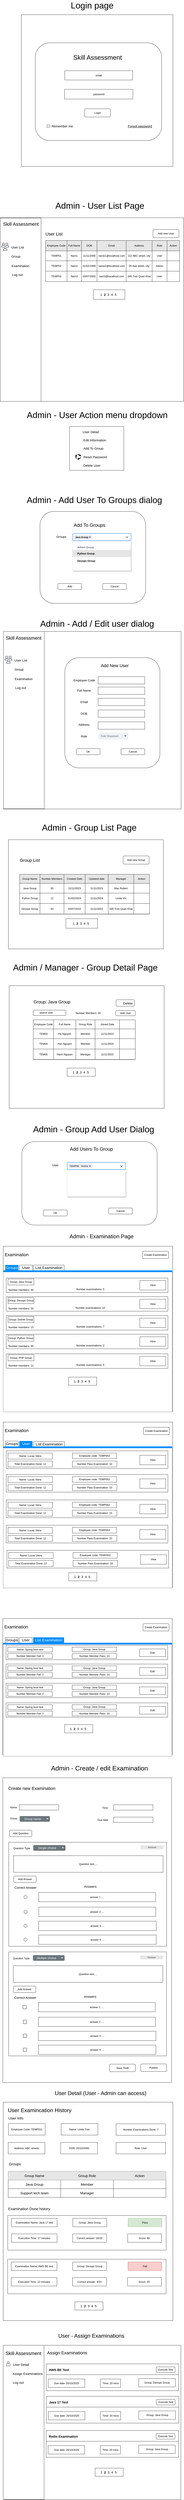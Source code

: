 <mxfile version="24.3.1" type="device">
  <diagram name="Page-1" id="Si8uEVqTQuPDVTuvvJ4A">
    <mxGraphModel dx="1687" dy="868" grid="0" gridSize="10" guides="1" tooltips="1" connect="1" arrows="1" fold="1" page="1" pageScale="1" pageWidth="850" pageHeight="1100" math="0" shadow="0">
      <root>
        <mxCell id="0" />
        <mxCell id="1" parent="0" />
        <mxCell id="Rzcur9OUuQigCwg4cZMy-287" value="" style="rounded=0;whiteSpace=wrap;html=1;gradientColor=none;fillColor=none;" vertex="1" parent="1">
          <mxGeometry x="39.75" y="9041" width="730.5" height="481" as="geometry" />
        </mxCell>
        <mxCell id="-5oD5wg7hDbaEXsJ9Myx-425" value="" style="rounded=0;whiteSpace=wrap;html=1;" parent="1" vertex="1">
          <mxGeometry x="38" y="3901" width="717" height="505" as="geometry" />
        </mxCell>
        <mxCell id="-5oD5wg7hDbaEXsJ9Myx-11" value="" style="whiteSpace=wrap;html=1;aspect=fixed;" parent="1" vertex="1">
          <mxGeometry x="98" y="86" width="701.5" height="701.5" as="geometry" />
        </mxCell>
        <mxCell id="-5oD5wg7hDbaEXsJ9Myx-2" value="" style="rounded=1;whiteSpace=wrap;html=1;" parent="1" vertex="1">
          <mxGeometry x="162" y="216" width="585" height="452" as="geometry" />
        </mxCell>
        <mxCell id="-5oD5wg7hDbaEXsJ9Myx-4" value="Skill Assessment" style="text;html=1;align=center;verticalAlign=middle;whiteSpace=wrap;rounded=0;fontSize=30;" parent="1" vertex="1">
          <mxGeometry x="317" y="268" width="267" height="30" as="geometry" />
        </mxCell>
        <mxCell id="-5oD5wg7hDbaEXsJ9Myx-5" value="email" style="rounded=0;whiteSpace=wrap;html=1;" parent="1" vertex="1">
          <mxGeometry x="298.75" y="345" width="314" height="43" as="geometry" />
        </mxCell>
        <mxCell id="-5oD5wg7hDbaEXsJ9Myx-6" value="password" style="rounded=0;whiteSpace=wrap;html=1;" parent="1" vertex="1">
          <mxGeometry x="297.5" y="431" width="316.5" height="45" as="geometry" />
        </mxCell>
        <mxCell id="-5oD5wg7hDbaEXsJ9Myx-7" value="Login" style="rounded=1;whiteSpace=wrap;html=1;" parent="1" vertex="1">
          <mxGeometry x="390.5" y="521" width="120" height="38" as="geometry" />
        </mxCell>
        <mxCell id="-5oD5wg7hDbaEXsJ9Myx-8" value="&lt;font style=&quot;font-size: 15px;&quot;&gt;Forgot password&lt;/font&gt;" style="text;html=1;align=center;verticalAlign=middle;whiteSpace=wrap;rounded=0;fontSize=15;fontStyle=4" parent="1" vertex="1">
          <mxGeometry x="579" y="586" width="134.75" height="30" as="geometry" />
        </mxCell>
        <mxCell id="-5oD5wg7hDbaEXsJ9Myx-9" value="" style="rounded=0;whiteSpace=wrap;html=1;" parent="1" vertex="1">
          <mxGeometry x="216" y="595.5" width="14" height="11" as="geometry" />
        </mxCell>
        <mxCell id="-5oD5wg7hDbaEXsJ9Myx-10" value="Remember me" style="text;html=1;align=center;verticalAlign=middle;whiteSpace=wrap;rounded=0;fontSize=15;" parent="1" vertex="1">
          <mxGeometry x="230" y="586" width="114.25" height="30" as="geometry" />
        </mxCell>
        <mxCell id="-5oD5wg7hDbaEXsJ9Myx-12" value="" style="whiteSpace=wrap;html=1;aspect=fixed;" parent="1" vertex="1">
          <mxGeometry y="1025" width="849" height="849" as="geometry" />
        </mxCell>
        <mxCell id="-5oD5wg7hDbaEXsJ9Myx-13" value="" style="rounded=0;whiteSpace=wrap;html=1;" parent="1" vertex="1">
          <mxGeometry y="1026" width="189" height="848" as="geometry" />
        </mxCell>
        <mxCell id="-5oD5wg7hDbaEXsJ9Myx-14" value="" style="childLayout=tableLayout;recursiveResize=0;shadow=0;fillColor=none;" parent="1" vertex="1">
          <mxGeometry x="210" y="1130" width="620" height="190" as="geometry" />
        </mxCell>
        <mxCell id="-5oD5wg7hDbaEXsJ9Myx-15" value="" style="shape=tableRow;horizontal=0;startSize=0;swimlaneHead=0;swimlaneBody=0;top=0;left=0;bottom=0;right=0;dropTarget=0;collapsible=0;recursiveResize=0;expand=0;fontStyle=0;fillColor=none;strokeColor=inherit;" parent="-5oD5wg7hDbaEXsJ9Myx-14" vertex="1">
          <mxGeometry width="620" height="48" as="geometry" />
        </mxCell>
        <mxCell id="-5oD5wg7hDbaEXsJ9Myx-110" value="Employee Code" style="connectable=0;recursiveResize=0;strokeColor=inherit;fillColor=#E6E6E6;align=center;whiteSpace=wrap;html=1;" parent="-5oD5wg7hDbaEXsJ9Myx-15" vertex="1">
          <mxGeometry width="99" height="48" as="geometry">
            <mxRectangle width="99" height="48" as="alternateBounds" />
          </mxGeometry>
        </mxCell>
        <mxCell id="-5oD5wg7hDbaEXsJ9Myx-16" value="Full Name" style="connectable=0;recursiveResize=0;strokeColor=inherit;fillColor=#E6E6E6;align=center;whiteSpace=wrap;html=1;" parent="-5oD5wg7hDbaEXsJ9Myx-15" vertex="1">
          <mxGeometry x="99" width="67" height="48" as="geometry">
            <mxRectangle width="67" height="48" as="alternateBounds" />
          </mxGeometry>
        </mxCell>
        <mxCell id="-5oD5wg7hDbaEXsJ9Myx-17" value="DOB" style="connectable=0;recursiveResize=0;strokeColor=inherit;fillColor=#E6E6E6;align=center;whiteSpace=wrap;html=1;" parent="-5oD5wg7hDbaEXsJ9Myx-15" vertex="1">
          <mxGeometry x="166" width="72" height="48" as="geometry">
            <mxRectangle width="72" height="48" as="alternateBounds" />
          </mxGeometry>
        </mxCell>
        <mxCell id="-5oD5wg7hDbaEXsJ9Myx-18" value="Email" style="connectable=0;recursiveResize=0;strokeColor=inherit;fillColor=#E6E6E6;align=center;whiteSpace=wrap;html=1;" parent="-5oD5wg7hDbaEXsJ9Myx-15" vertex="1">
          <mxGeometry x="238" width="135" height="48" as="geometry">
            <mxRectangle width="135" height="48" as="alternateBounds" />
          </mxGeometry>
        </mxCell>
        <mxCell id="-5oD5wg7hDbaEXsJ9Myx-113" value="Address" style="connectable=0;recursiveResize=0;strokeColor=inherit;fillColor=#E6E6E6;align=center;whiteSpace=wrap;html=1;" parent="-5oD5wg7hDbaEXsJ9Myx-15" vertex="1">
          <mxGeometry x="373" width="120" height="48" as="geometry">
            <mxRectangle width="120" height="48" as="alternateBounds" />
          </mxGeometry>
        </mxCell>
        <mxCell id="-5oD5wg7hDbaEXsJ9Myx-131" value="Role" style="connectable=0;recursiveResize=0;strokeColor=inherit;fillColor=#E6E6E6;align=center;whiteSpace=wrap;html=1;" parent="-5oD5wg7hDbaEXsJ9Myx-15" vertex="1">
          <mxGeometry x="493" width="69" height="48" as="geometry">
            <mxRectangle width="69" height="48" as="alternateBounds" />
          </mxGeometry>
        </mxCell>
        <mxCell id="-5oD5wg7hDbaEXsJ9Myx-135" value="Action" style="connectable=0;recursiveResize=0;strokeColor=inherit;fillColor=#E6E6E6;align=center;whiteSpace=wrap;html=1;" parent="-5oD5wg7hDbaEXsJ9Myx-15" vertex="1">
          <mxGeometry x="562" width="58" height="48" as="geometry">
            <mxRectangle width="58" height="48" as="alternateBounds" />
          </mxGeometry>
        </mxCell>
        <mxCell id="-5oD5wg7hDbaEXsJ9Myx-19" style="shape=tableRow;horizontal=0;startSize=0;swimlaneHead=0;swimlaneBody=0;top=0;left=0;bottom=0;right=0;dropTarget=0;collapsible=0;recursiveResize=0;expand=0;fontStyle=0;fillColor=none;strokeColor=inherit;" parent="-5oD5wg7hDbaEXsJ9Myx-14" vertex="1">
          <mxGeometry y="48" width="620" height="46" as="geometry" />
        </mxCell>
        <mxCell id="-5oD5wg7hDbaEXsJ9Myx-111" value="TEMP01" style="connectable=0;recursiveResize=0;strokeColor=inherit;fillColor=none;align=center;whiteSpace=wrap;html=1;" parent="-5oD5wg7hDbaEXsJ9Myx-19" vertex="1">
          <mxGeometry width="99" height="46" as="geometry">
            <mxRectangle width="99" height="46" as="alternateBounds" />
          </mxGeometry>
        </mxCell>
        <mxCell id="-5oD5wg7hDbaEXsJ9Myx-20" value="Nam1" style="connectable=0;recursiveResize=0;strokeColor=inherit;fillColor=none;align=center;whiteSpace=wrap;html=1;" parent="-5oD5wg7hDbaEXsJ9Myx-19" vertex="1">
          <mxGeometry x="99" width="67" height="46" as="geometry">
            <mxRectangle width="67" height="46" as="alternateBounds" />
          </mxGeometry>
        </mxCell>
        <mxCell id="-5oD5wg7hDbaEXsJ9Myx-21" value="11/11/2000" style="connectable=0;recursiveResize=0;strokeColor=inherit;fillColor=none;align=center;whiteSpace=wrap;html=1;" parent="-5oD5wg7hDbaEXsJ9Myx-19" vertex="1">
          <mxGeometry x="166" width="72" height="46" as="geometry">
            <mxRectangle width="72" height="46" as="alternateBounds" />
          </mxGeometry>
        </mxCell>
        <mxCell id="-5oD5wg7hDbaEXsJ9Myx-22" value="name1@localhost.com" style="connectable=0;recursiveResize=0;strokeColor=inherit;fillColor=none;align=center;whiteSpace=wrap;html=1;" parent="-5oD5wg7hDbaEXsJ9Myx-19" vertex="1">
          <mxGeometry x="238" width="135" height="46" as="geometry">
            <mxRectangle width="135" height="46" as="alternateBounds" />
          </mxGeometry>
        </mxCell>
        <mxCell id="-5oD5wg7hDbaEXsJ9Myx-114" value="112 ABC street, city" style="connectable=0;recursiveResize=0;strokeColor=inherit;fillColor=none;align=center;whiteSpace=wrap;html=1;" parent="-5oD5wg7hDbaEXsJ9Myx-19" vertex="1">
          <mxGeometry x="373" width="120" height="46" as="geometry">
            <mxRectangle width="120" height="46" as="alternateBounds" />
          </mxGeometry>
        </mxCell>
        <mxCell id="-5oD5wg7hDbaEXsJ9Myx-132" value="User" style="connectable=0;recursiveResize=0;strokeColor=inherit;fillColor=none;align=center;whiteSpace=wrap;html=1;" parent="-5oD5wg7hDbaEXsJ9Myx-19" vertex="1">
          <mxGeometry x="493" width="69" height="46" as="geometry">
            <mxRectangle width="69" height="46" as="alternateBounds" />
          </mxGeometry>
        </mxCell>
        <mxCell id="-5oD5wg7hDbaEXsJ9Myx-136" style="connectable=0;recursiveResize=0;strokeColor=inherit;fillColor=none;align=center;whiteSpace=wrap;html=1;" parent="-5oD5wg7hDbaEXsJ9Myx-19" vertex="1">
          <mxGeometry x="562" width="58" height="46" as="geometry">
            <mxRectangle width="58" height="46" as="alternateBounds" />
          </mxGeometry>
        </mxCell>
        <mxCell id="-5oD5wg7hDbaEXsJ9Myx-23" style="shape=tableRow;horizontal=0;startSize=0;swimlaneHead=0;swimlaneBody=0;top=0;left=0;bottom=0;right=0;dropTarget=0;collapsible=0;recursiveResize=0;expand=0;fontStyle=0;fillColor=none;strokeColor=inherit;" parent="-5oD5wg7hDbaEXsJ9Myx-14" vertex="1">
          <mxGeometry y="94" width="620" height="48" as="geometry" />
        </mxCell>
        <mxCell id="-5oD5wg7hDbaEXsJ9Myx-112" value="TEMP02" style="connectable=0;recursiveResize=0;strokeColor=inherit;fillColor=none;align=center;whiteSpace=wrap;html=1;" parent="-5oD5wg7hDbaEXsJ9Myx-23" vertex="1">
          <mxGeometry width="99" height="48" as="geometry">
            <mxRectangle width="99" height="48" as="alternateBounds" />
          </mxGeometry>
        </mxCell>
        <mxCell id="-5oD5wg7hDbaEXsJ9Myx-24" value="Nam2" style="connectable=0;recursiveResize=0;strokeColor=inherit;fillColor=none;align=center;whiteSpace=wrap;html=1;" parent="-5oD5wg7hDbaEXsJ9Myx-23" vertex="1">
          <mxGeometry x="99" width="67" height="48" as="geometry">
            <mxRectangle width="67" height="48" as="alternateBounds" />
          </mxGeometry>
        </mxCell>
        <mxCell id="-5oD5wg7hDbaEXsJ9Myx-25" value="01/02/1999" style="connectable=0;recursiveResize=0;strokeColor=inherit;fillColor=none;align=center;whiteSpace=wrap;html=1;" parent="-5oD5wg7hDbaEXsJ9Myx-23" vertex="1">
          <mxGeometry x="166" width="72" height="48" as="geometry">
            <mxRectangle width="72" height="48" as="alternateBounds" />
          </mxGeometry>
        </mxCell>
        <mxCell id="-5oD5wg7hDbaEXsJ9Myx-26" value="name2@localhost.com" style="connectable=0;recursiveResize=0;strokeColor=inherit;fillColor=none;align=center;whiteSpace=wrap;html=1;" parent="-5oD5wg7hDbaEXsJ9Myx-23" vertex="1">
          <mxGeometry x="238" width="135" height="48" as="geometry">
            <mxRectangle width="135" height="48" as="alternateBounds" />
          </mxGeometry>
        </mxCell>
        <mxCell id="-5oD5wg7hDbaEXsJ9Myx-115" value="05 Aaa street, city" style="connectable=0;recursiveResize=0;strokeColor=inherit;fillColor=none;align=center;whiteSpace=wrap;html=1;" parent="-5oD5wg7hDbaEXsJ9Myx-23" vertex="1">
          <mxGeometry x="373" width="120" height="48" as="geometry">
            <mxRectangle width="120" height="48" as="alternateBounds" />
          </mxGeometry>
        </mxCell>
        <mxCell id="-5oD5wg7hDbaEXsJ9Myx-133" value="Admin" style="connectable=0;recursiveResize=0;strokeColor=inherit;fillColor=none;align=center;whiteSpace=wrap;html=1;" parent="-5oD5wg7hDbaEXsJ9Myx-23" vertex="1">
          <mxGeometry x="493" width="69" height="48" as="geometry">
            <mxRectangle width="69" height="48" as="alternateBounds" />
          </mxGeometry>
        </mxCell>
        <mxCell id="-5oD5wg7hDbaEXsJ9Myx-137" style="connectable=0;recursiveResize=0;strokeColor=inherit;fillColor=none;align=center;whiteSpace=wrap;html=1;" parent="-5oD5wg7hDbaEXsJ9Myx-23" vertex="1">
          <mxGeometry x="562" width="58" height="48" as="geometry">
            <mxRectangle width="58" height="48" as="alternateBounds" />
          </mxGeometry>
        </mxCell>
        <mxCell id="-5oD5wg7hDbaEXsJ9Myx-125" style="shape=tableRow;horizontal=0;startSize=0;swimlaneHead=0;swimlaneBody=0;top=0;left=0;bottom=0;right=0;dropTarget=0;collapsible=0;recursiveResize=0;expand=0;fontStyle=0;fillColor=none;strokeColor=inherit;" parent="-5oD5wg7hDbaEXsJ9Myx-14" vertex="1">
          <mxGeometry y="142" width="620" height="48" as="geometry" />
        </mxCell>
        <mxCell id="-5oD5wg7hDbaEXsJ9Myx-126" value="TEMP03" style="connectable=0;recursiveResize=0;strokeColor=inherit;fillColor=none;align=center;whiteSpace=wrap;html=1;" parent="-5oD5wg7hDbaEXsJ9Myx-125" vertex="1">
          <mxGeometry width="99" height="48" as="geometry">
            <mxRectangle width="99" height="48" as="alternateBounds" />
          </mxGeometry>
        </mxCell>
        <mxCell id="-5oD5wg7hDbaEXsJ9Myx-127" value="Nam3" style="connectable=0;recursiveResize=0;strokeColor=inherit;fillColor=none;align=center;whiteSpace=wrap;html=1;" parent="-5oD5wg7hDbaEXsJ9Myx-125" vertex="1">
          <mxGeometry x="99" width="67" height="48" as="geometry">
            <mxRectangle width="67" height="48" as="alternateBounds" />
          </mxGeometry>
        </mxCell>
        <mxCell id="-5oD5wg7hDbaEXsJ9Myx-128" value="03/07/2002" style="connectable=0;recursiveResize=0;strokeColor=inherit;fillColor=none;align=center;whiteSpace=wrap;html=1;" parent="-5oD5wg7hDbaEXsJ9Myx-125" vertex="1">
          <mxGeometry x="166" width="72" height="48" as="geometry">
            <mxRectangle width="72" height="48" as="alternateBounds" />
          </mxGeometry>
        </mxCell>
        <mxCell id="-5oD5wg7hDbaEXsJ9Myx-129" value="nam3@localhost.com" style="connectable=0;recursiveResize=0;strokeColor=inherit;fillColor=none;align=center;whiteSpace=wrap;html=1;" parent="-5oD5wg7hDbaEXsJ9Myx-125" vertex="1">
          <mxGeometry x="238" width="135" height="48" as="geometry">
            <mxRectangle width="135" height="48" as="alternateBounds" />
          </mxGeometry>
        </mxCell>
        <mxCell id="-5oD5wg7hDbaEXsJ9Myx-130" value="345 Tran Quan Khai" style="connectable=0;recursiveResize=0;strokeColor=inherit;fillColor=none;align=center;whiteSpace=wrap;html=1;" parent="-5oD5wg7hDbaEXsJ9Myx-125" vertex="1">
          <mxGeometry x="373" width="120" height="48" as="geometry">
            <mxRectangle width="120" height="48" as="alternateBounds" />
          </mxGeometry>
        </mxCell>
        <mxCell id="-5oD5wg7hDbaEXsJ9Myx-134" value="User" style="connectable=0;recursiveResize=0;strokeColor=inherit;fillColor=none;align=center;whiteSpace=wrap;html=1;" parent="-5oD5wg7hDbaEXsJ9Myx-125" vertex="1">
          <mxGeometry x="493" width="69" height="48" as="geometry">
            <mxRectangle width="69" height="48" as="alternateBounds" />
          </mxGeometry>
        </mxCell>
        <mxCell id="-5oD5wg7hDbaEXsJ9Myx-138" style="connectable=0;recursiveResize=0;strokeColor=inherit;fillColor=none;align=center;whiteSpace=wrap;html=1;" parent="-5oD5wg7hDbaEXsJ9Myx-125" vertex="1">
          <mxGeometry x="562" width="58" height="48" as="geometry">
            <mxRectangle width="58" height="48" as="alternateBounds" />
          </mxGeometry>
        </mxCell>
        <mxCell id="-5oD5wg7hDbaEXsJ9Myx-97" value="&lt;font style=&quot;font-size: 22px;&quot;&gt;Skill Assessment&lt;/font&gt;" style="text;html=1;align=center;verticalAlign=middle;whiteSpace=wrap;rounded=0;fontSize=22;" parent="1" vertex="1">
          <mxGeometry x="5.5" y="1040" width="179" height="30" as="geometry" />
        </mxCell>
        <mxCell id="-5oD5wg7hDbaEXsJ9Myx-100" value="" style="sketch=0;outlineConnect=0;fontColor=#232F3E;gradientColor=none;fillColor=#232F3D;strokeColor=none;dashed=0;verticalLabelPosition=bottom;verticalAlign=top;align=center;html=1;fontSize=12;fontStyle=0;aspect=fixed;pointerEvents=1;shape=mxgraph.aws4.users;" parent="1" vertex="1">
          <mxGeometry x="5.5" y="1141" width="35" height="35" as="geometry" />
        </mxCell>
        <mxCell id="-5oD5wg7hDbaEXsJ9Myx-101" value="User List" style="text;html=1;align=center;verticalAlign=middle;whiteSpace=wrap;rounded=0;fontSize=15;" parent="1" vertex="1">
          <mxGeometry x="39.5" y="1146" width="80.5" height="30" as="geometry" />
        </mxCell>
        <mxCell id="-5oD5wg7hDbaEXsJ9Myx-153" value="User List" style="text;html=1;align=center;verticalAlign=middle;whiteSpace=wrap;rounded=0;fontSize=20;" parent="1" vertex="1">
          <mxGeometry x="202" y="1084" width="93.5" height="30" as="geometry" />
        </mxCell>
        <mxCell id="-5oD5wg7hDbaEXsJ9Myx-154" value="Add new User" style="rounded=1;whiteSpace=wrap;html=1;" parent="1" vertex="1">
          <mxGeometry x="707" y="1079" width="120" height="38" as="geometry" />
        </mxCell>
        <mxCell id="-5oD5wg7hDbaEXsJ9Myx-156" value="" style="shape=image;html=1;verticalAlign=top;verticalLabelPosition=bottom;labelBackgroundColor=#ffffff;imageAspect=0;aspect=fixed;image=https://cdn1.iconfinder.com/data/icons/iconoir-vol-3/24/menu-128.png" parent="1" vertex="1">
          <mxGeometry x="786" y="1188" width="26" height="26" as="geometry" />
        </mxCell>
        <mxCell id="-5oD5wg7hDbaEXsJ9Myx-157" value="" style="shape=image;html=1;verticalAlign=top;verticalLabelPosition=bottom;labelBackgroundColor=#ffffff;imageAspect=0;aspect=fixed;image=https://cdn1.iconfinder.com/data/icons/iconoir-vol-3/24/menu-128.png" parent="1" vertex="1">
          <mxGeometry x="786" y="1235" width="26" height="26" as="geometry" />
        </mxCell>
        <mxCell id="-5oD5wg7hDbaEXsJ9Myx-158" value="" style="shape=image;html=1;verticalAlign=top;verticalLabelPosition=bottom;labelBackgroundColor=#ffffff;imageAspect=0;aspect=fixed;image=https://cdn1.iconfinder.com/data/icons/iconoir-vol-3/24/menu-128.png" parent="1" vertex="1">
          <mxGeometry x="786" y="1283" width="26" height="26" as="geometry" />
        </mxCell>
        <mxCell id="-5oD5wg7hDbaEXsJ9Myx-159" value="" style="shape=image;html=1;verticalAlign=top;verticalLabelPosition=bottom;labelBackgroundColor=#ffffff;imageAspect=0;aspect=fixed;image=https://cdn0.iconfinder.com/data/icons/business-collection-2027/60/diagram-3-128.png" parent="1" vertex="1">
          <mxGeometry x="7.5" y="1187" width="31" height="31" as="geometry" />
        </mxCell>
        <mxCell id="-5oD5wg7hDbaEXsJ9Myx-160" value="Group" style="text;html=1;align=center;verticalAlign=middle;whiteSpace=wrap;rounded=0;fontSize=15;" parent="1" vertex="1">
          <mxGeometry x="32" y="1188" width="80.5" height="30" as="geometry" />
        </mxCell>
        <mxCell id="-5oD5wg7hDbaEXsJ9Myx-161" value="" style="shape=image;verticalAlign=top;verticalLabelPosition=bottom;labelBackgroundColor=default;imageAspect=0;aspect=fixed;image=https://cdn0.iconfinder.com/data/icons/education-1006/32/education_test_exam_school_student_knowledge_study_examination_college_classroom-128.png;fontSize=10;strokeWidth=0;fontColor=default;html=1;" parent="1" vertex="1">
          <mxGeometry x="9" y="1228" width="32" height="32" as="geometry" />
        </mxCell>
        <mxCell id="-5oD5wg7hDbaEXsJ9Myx-162" value="Examination" style="text;html=1;align=center;verticalAlign=middle;whiteSpace=wrap;rounded=0;fontSize=15;" parent="1" vertex="1">
          <mxGeometry x="53" y="1232" width="80.5" height="30" as="geometry" />
        </mxCell>
        <mxCell id="-5oD5wg7hDbaEXsJ9Myx-164" value="Log out" style="text;html=1;align=center;verticalAlign=middle;whiteSpace=wrap;rounded=0;fontSize=15;" parent="1" vertex="1">
          <mxGeometry x="38.5" y="1272.5" width="80.5" height="30" as="geometry" />
        </mxCell>
        <mxCell id="-5oD5wg7hDbaEXsJ9Myx-165" value="" style="shape=image;html=1;verticalAlign=top;verticalLabelPosition=bottom;labelBackgroundColor=#ffffff;imageAspect=0;aspect=fixed;image=https://cdn3.iconfinder.com/data/icons/user-interface-169/32/logout-128.png" parent="1" vertex="1">
          <mxGeometry x="12" y="1273" width="27" height="27" as="geometry" />
        </mxCell>
        <mxCell id="-5oD5wg7hDbaEXsJ9Myx-167" value="" style="whiteSpace=wrap;html=1;aspect=fixed;" parent="1" vertex="1">
          <mxGeometry x="16" y="2938" width="821" height="821" as="geometry" />
        </mxCell>
        <mxCell id="-5oD5wg7hDbaEXsJ9Myx-178" value="" style="rounded=0;whiteSpace=wrap;html=1;" parent="1" vertex="1">
          <mxGeometry x="15" y="2938" width="189" height="820" as="geometry" />
        </mxCell>
        <mxCell id="-5oD5wg7hDbaEXsJ9Myx-179" value="&lt;font style=&quot;font-size: 22px;&quot;&gt;Skill Assessment&lt;/font&gt;" style="text;html=1;align=center;verticalAlign=middle;whiteSpace=wrap;rounded=0;fontSize=22;" parent="1" vertex="1">
          <mxGeometry x="16.75" y="2954" width="183" height="30" as="geometry" />
        </mxCell>
        <mxCell id="-5oD5wg7hDbaEXsJ9Myx-180" value="" style="sketch=0;outlineConnect=0;fontColor=#232F3E;gradientColor=none;fillColor=#232F3D;strokeColor=none;dashed=0;verticalLabelPosition=bottom;verticalAlign=top;align=center;html=1;fontSize=12;fontStyle=0;aspect=fixed;pointerEvents=1;shape=mxgraph.aws4.users;" parent="1" vertex="1">
          <mxGeometry x="20.5" y="3051" width="35" height="35" as="geometry" />
        </mxCell>
        <mxCell id="-5oD5wg7hDbaEXsJ9Myx-181" value="User List" style="text;html=1;align=center;verticalAlign=middle;whiteSpace=wrap;rounded=0;fontSize=15;" parent="1" vertex="1">
          <mxGeometry x="54.5" y="3056" width="80.5" height="30" as="geometry" />
        </mxCell>
        <mxCell id="-5oD5wg7hDbaEXsJ9Myx-182" value="" style="shape=image;html=1;verticalAlign=top;verticalLabelPosition=bottom;labelBackgroundColor=#ffffff;imageAspect=0;aspect=fixed;image=https://cdn0.iconfinder.com/data/icons/business-collection-2027/60/diagram-3-128.png" parent="1" vertex="1">
          <mxGeometry x="22.5" y="3097" width="31" height="31" as="geometry" />
        </mxCell>
        <mxCell id="-5oD5wg7hDbaEXsJ9Myx-183" value="Group" style="text;html=1;align=center;verticalAlign=middle;whiteSpace=wrap;rounded=0;fontSize=15;" parent="1" vertex="1">
          <mxGeometry x="47" y="3098" width="80.5" height="30" as="geometry" />
        </mxCell>
        <mxCell id="-5oD5wg7hDbaEXsJ9Myx-184" value="" style="shape=image;verticalAlign=top;verticalLabelPosition=bottom;labelBackgroundColor=default;imageAspect=0;aspect=fixed;image=https://cdn0.iconfinder.com/data/icons/education-1006/32/education_test_exam_school_student_knowledge_study_examination_college_classroom-128.png;fontSize=10;strokeWidth=0;fontColor=default;html=1;" parent="1" vertex="1">
          <mxGeometry x="24" y="3138" width="32" height="32" as="geometry" />
        </mxCell>
        <mxCell id="-5oD5wg7hDbaEXsJ9Myx-185" value="Examination" style="text;html=1;align=center;verticalAlign=middle;whiteSpace=wrap;rounded=0;fontSize=15;" parent="1" vertex="1">
          <mxGeometry x="68" y="3142" width="80.5" height="30" as="geometry" />
        </mxCell>
        <mxCell id="-5oD5wg7hDbaEXsJ9Myx-186" value="Log out" style="text;html=1;align=center;verticalAlign=middle;whiteSpace=wrap;rounded=0;fontSize=15;" parent="1" vertex="1">
          <mxGeometry x="53.5" y="3182.5" width="80.5" height="30" as="geometry" />
        </mxCell>
        <mxCell id="-5oD5wg7hDbaEXsJ9Myx-187" value="" style="shape=image;html=1;verticalAlign=top;verticalLabelPosition=bottom;labelBackgroundColor=#ffffff;imageAspect=0;aspect=fixed;image=https://cdn3.iconfinder.com/data/icons/user-interface-169/32/logout-128.png" parent="1" vertex="1">
          <mxGeometry x="27" y="3183" width="27" height="27" as="geometry" />
        </mxCell>
        <mxCell id="-5oD5wg7hDbaEXsJ9Myx-188" value="" style="rounded=1;whiteSpace=wrap;html=1;" parent="1" vertex="1">
          <mxGeometry x="299" y="3059" width="440" height="510" as="geometry" />
        </mxCell>
        <mxCell id="-5oD5wg7hDbaEXsJ9Myx-189" value="Add New User" style="text;html=1;align=center;verticalAlign=middle;whiteSpace=wrap;rounded=0;fontSize=20;" parent="1" vertex="1">
          <mxGeometry x="453" y="3080" width="153.5" height="30" as="geometry" />
        </mxCell>
        <mxCell id="-5oD5wg7hDbaEXsJ9Myx-191" value="Employee Code" style="text;html=1;align=center;verticalAlign=middle;whiteSpace=wrap;rounded=0;fontSize=14;" parent="1" vertex="1">
          <mxGeometry x="336" y="3149" width="106" height="30" as="geometry" />
        </mxCell>
        <mxCell id="-5oD5wg7hDbaEXsJ9Myx-192" value="" style="rounded=0;whiteSpace=wrap;html=1;" parent="1" vertex="1">
          <mxGeometry x="453" y="3147" width="216" height="34" as="geometry" />
        </mxCell>
        <mxCell id="-5oD5wg7hDbaEXsJ9Myx-193" value="Full Name" style="text;html=1;align=center;verticalAlign=middle;whiteSpace=wrap;rounded=0;fontSize=14;" parent="1" vertex="1">
          <mxGeometry x="338" y="3196" width="100" height="30" as="geometry" />
        </mxCell>
        <mxCell id="-5oD5wg7hDbaEXsJ9Myx-194" value="" style="rounded=0;whiteSpace=wrap;html=1;" parent="1" vertex="1">
          <mxGeometry x="453" y="3195" width="216" height="34" as="geometry" />
        </mxCell>
        <mxCell id="-5oD5wg7hDbaEXsJ9Myx-195" value="Email" style="text;html=1;align=center;verticalAlign=middle;whiteSpace=wrap;rounded=0;fontSize=14;" parent="1" vertex="1">
          <mxGeometry x="335" y="3249" width="107" height="30" as="geometry" />
        </mxCell>
        <mxCell id="-5oD5wg7hDbaEXsJ9Myx-196" value="" style="rounded=0;whiteSpace=wrap;html=1;" parent="1" vertex="1">
          <mxGeometry x="453" y="3247" width="216" height="34" as="geometry" />
        </mxCell>
        <mxCell id="-5oD5wg7hDbaEXsJ9Myx-197" value="DOB" style="text;html=1;align=center;verticalAlign=middle;whiteSpace=wrap;rounded=0;fontSize=14;" parent="1" vertex="1">
          <mxGeometry x="333" y="3303" width="109" height="30" as="geometry" />
        </mxCell>
        <mxCell id="-5oD5wg7hDbaEXsJ9Myx-198" value="" style="rounded=0;whiteSpace=wrap;html=1;" parent="1" vertex="1">
          <mxGeometry x="453" y="3301" width="216" height="34" as="geometry" />
        </mxCell>
        <mxCell id="-5oD5wg7hDbaEXsJ9Myx-199" value="Address" style="text;html=1;align=center;verticalAlign=middle;whiteSpace=wrap;rounded=0;fontSize=14;" parent="1" vertex="1">
          <mxGeometry x="352" y="3354" width="71" height="30" as="geometry" />
        </mxCell>
        <mxCell id="-5oD5wg7hDbaEXsJ9Myx-200" value="" style="rounded=0;whiteSpace=wrap;html=1;" parent="1" vertex="1">
          <mxGeometry x="453" y="3356" width="216" height="34" as="geometry" />
        </mxCell>
        <mxCell id="-5oD5wg7hDbaEXsJ9Myx-201" value="Role" style="text;html=1;align=center;verticalAlign=middle;whiteSpace=wrap;rounded=0;fontSize=14;" parent="1" vertex="1">
          <mxGeometry x="352" y="3408" width="71" height="30" as="geometry" />
        </mxCell>
        <mxCell id="-5oD5wg7hDbaEXsJ9Myx-206" value="Role Dropdown" style="rounded=1;fillColor=#F1F2F4;strokeColor=none;html=1;whiteSpace=wrap;fontColor=#596780;align=left;fontSize=12;spacingLeft=10;sketch=0;" parent="1" vertex="1">
          <mxGeometry x="453" y="3405" width="140" height="33" as="geometry" />
        </mxCell>
        <mxCell id="-5oD5wg7hDbaEXsJ9Myx-207" value="" style="shape=triangle;direction=south;fillColor=#596780;strokeColor=none;html=1;sketch=0;" parent="-5oD5wg7hDbaEXsJ9Myx-206" vertex="1">
          <mxGeometry x="1" y="0.5" width="12" height="6" relative="1" as="geometry">
            <mxPoint x="-20" y="-3" as="offset" />
          </mxGeometry>
        </mxCell>
        <mxCell id="-5oD5wg7hDbaEXsJ9Myx-210" value="OK" style="rounded=1;whiteSpace=wrap;html=1;" parent="1" vertex="1">
          <mxGeometry x="352" y="3480" width="110" height="28" as="geometry" />
        </mxCell>
        <mxCell id="-5oD5wg7hDbaEXsJ9Myx-211" value="Cancel" style="rounded=1;whiteSpace=wrap;html=1;" parent="1" vertex="1">
          <mxGeometry x="559" y="3480" width="110" height="28" as="geometry" />
        </mxCell>
        <mxCell id="-5oD5wg7hDbaEXsJ9Myx-212" value="" style="rounded=0;whiteSpace=wrap;html=1;" parent="1" vertex="1">
          <mxGeometry x="321" y="1990" width="251" height="203" as="geometry" />
        </mxCell>
        <mxCell id="-5oD5wg7hDbaEXsJ9Myx-214" value="Login page" style="text;html=1;align=center;verticalAlign=middle;whiteSpace=wrap;rounded=0;fontSize=40;" parent="1" vertex="1">
          <mxGeometry x="259" y="27" width="333" height="30" as="geometry" />
        </mxCell>
        <mxCell id="-5oD5wg7hDbaEXsJ9Myx-215" value="Admin - User List Page" style="text;html=1;align=center;verticalAlign=middle;whiteSpace=wrap;rounded=0;fontSize=40;" parent="1" vertex="1">
          <mxGeometry x="247.19" y="953" width="428.25" height="30" as="geometry" />
        </mxCell>
        <mxCell id="-5oD5wg7hDbaEXsJ9Myx-216" value="Admin - User Action menu dropdown" style="text;html=1;align=center;verticalAlign=middle;whiteSpace=wrap;rounded=0;fontSize=40;" parent="1" vertex="1">
          <mxGeometry x="116.13" y="1921" width="666" height="30" as="geometry" />
        </mxCell>
        <mxCell id="-5oD5wg7hDbaEXsJ9Myx-217" value="" style="shape=image;html=1;verticalAlign=top;verticalLabelPosition=bottom;labelBackgroundColor=#ffffff;imageAspect=0;aspect=fixed;image=https://cdn1.iconfinder.com/data/icons/100-basic-for-user-interface/32/86-delete-128.png" parent="1" vertex="1">
          <mxGeometry x="347" y="2156" width="28" height="28" as="geometry" />
        </mxCell>
        <mxCell id="-5oD5wg7hDbaEXsJ9Myx-218" value="Delete User" style="text;html=1;align=left;verticalAlign=middle;whiteSpace=wrap;rounded=0;fontSize=15;" parent="1" vertex="1">
          <mxGeometry x="383" y="2155" width="99" height="30" as="geometry" />
        </mxCell>
        <mxCell id="-5oD5wg7hDbaEXsJ9Myx-219" value="" style="shape=image;html=1;verticalAlign=top;verticalLabelPosition=bottom;labelBackgroundColor=#ffffff;imageAspect=0;aspect=fixed;image=https://cdn4.iconfinder.com/data/icons/essential-part-3/32/215-User-128.png" parent="1" vertex="1">
          <mxGeometry x="347" y="2036.5" width="29" height="29" as="geometry" />
        </mxCell>
        <mxCell id="-5oD5wg7hDbaEXsJ9Myx-221" value="Edit Information" style="text;html=1;align=left;verticalAlign=middle;whiteSpace=wrap;rounded=0;fontSize=15;" parent="1" vertex="1">
          <mxGeometry x="383" y="2037.5" width="114" height="30" as="geometry" />
        </mxCell>
        <mxCell id="-5oD5wg7hDbaEXsJ9Myx-222" value="" style="sketch=0;html=1;aspect=fixed;strokeColor=none;shadow=0;fillColor=#1A1A1A;verticalAlign=top;labelPosition=center;verticalLabelPosition=bottom;shape=mxgraph.gcp2.arrow_cycle" parent="1" vertex="1">
          <mxGeometry x="346" y="2117" width="28.42" height="27" as="geometry" />
        </mxCell>
        <mxCell id="-5oD5wg7hDbaEXsJ9Myx-224" value="Reset Password" style="text;html=1;align=left;verticalAlign=middle;whiteSpace=wrap;rounded=0;fontSize=15;" parent="1" vertex="1">
          <mxGeometry x="383" y="2115.5" width="115" height="30" as="geometry" />
        </mxCell>
        <mxCell id="-5oD5wg7hDbaEXsJ9Myx-227" value="" style="shape=image;html=1;verticalAlign=top;verticalLabelPosition=bottom;labelBackgroundColor=#ffffff;imageAspect=0;aspect=fixed;image=https://cdn1.iconfinder.com/data/icons/100-basic-for-user-interface/32/84-add-128.png" parent="1" vertex="1">
          <mxGeometry x="349" y="2078" width="26" height="26" as="geometry" />
        </mxCell>
        <mxCell id="-5oD5wg7hDbaEXsJ9Myx-228" value="Add To Group" style="text;html=1;align=left;verticalAlign=middle;whiteSpace=wrap;rounded=0;fontSize=15;" parent="1" vertex="1">
          <mxGeometry x="383" y="2076" width="99" height="30" as="geometry" />
        </mxCell>
        <mxCell id="-5oD5wg7hDbaEXsJ9Myx-229" value="Admin - Add / Edit user dialog" style="text;html=1;align=center;verticalAlign=middle;whiteSpace=wrap;rounded=0;fontSize=40;" parent="1" vertex="1">
          <mxGeometry x="165" y="2886" width="567" height="30" as="geometry" />
        </mxCell>
        <mxCell id="-5oD5wg7hDbaEXsJ9Myx-230" value="" style="rounded=1;whiteSpace=wrap;html=1;" parent="1" vertex="1">
          <mxGeometry x="184" y="2383" width="489" height="425" as="geometry" />
        </mxCell>
        <mxCell id="-5oD5wg7hDbaEXsJ9Myx-231" value="Admin - Add User To Groups dialog" style="text;html=1;align=center;verticalAlign=middle;whiteSpace=wrap;rounded=0;fontSize=40;" parent="1" vertex="1">
          <mxGeometry x="115.25" y="2314" width="641.75" height="30" as="geometry" />
        </mxCell>
        <mxCell id="-5oD5wg7hDbaEXsJ9Myx-232" value="Add To Groups" style="text;html=1;align=center;verticalAlign=middle;whiteSpace=wrap;rounded=0;fontSize=22;" parent="1" vertex="1">
          <mxGeometry x="328" y="2432" width="170" height="30" as="geometry" />
        </mxCell>
        <mxCell id="-5oD5wg7hDbaEXsJ9Myx-233" value="Add" style="rounded=1;whiteSpace=wrap;html=1;" parent="1" vertex="1">
          <mxGeometry x="267" y="2716" width="110" height="28" as="geometry" />
        </mxCell>
        <mxCell id="-5oD5wg7hDbaEXsJ9Myx-234" value="Cancel" style="rounded=1;whiteSpace=wrap;html=1;" parent="1" vertex="1">
          <mxGeometry x="474" y="2716" width="110" height="28" as="geometry" />
        </mxCell>
        <mxCell id="-5oD5wg7hDbaEXsJ9Myx-243" value="" style="rounded=1;arcSize=9;fillColor=#ffffff;strokeColor=#4C9AFF;html=1;strokeWidth=2;spacingLeft=30;fontColor=#000000;align=left" parent="1" vertex="1">
          <mxGeometry x="335.5" y="2485" width="270" height="33" as="geometry" />
        </mxCell>
        <mxCell id="-5oD5wg7hDbaEXsJ9Myx-244" value="" style="shape=step;whiteSpace=wrap;html=1;rounded=0;strokeColor=none;strokeWidth=2;fillColor=#0A1E43;gradientColor=none;fontFamily=Verdana;fontSize=14;fontColor=#000000;align=left;direction=south;size=0.65;" parent="-5oD5wg7hDbaEXsJ9Myx-243" vertex="1">
          <mxGeometry x="1" y="0.5" width="10" height="7" relative="1" as="geometry">
            <mxPoint x="-24" y="-3" as="offset" />
          </mxGeometry>
        </mxCell>
        <mxCell id="-5oD5wg7hDbaEXsJ9Myx-245" value="&lt;b&gt;Java Group&lt;/b&gt;" style="rounded=1;arcSize=9;fillColor=#ECEDF1;strokeColor=none;html=1;strokeWidth=2;spacingLeft=4;fontColor=#000000;align=left;fontSize=11" parent="-5oD5wg7hDbaEXsJ9Myx-243" vertex="1">
          <mxGeometry y="0.5" width="85" height="20" relative="1" as="geometry">
            <mxPoint x="5" y="-10" as="offset" />
          </mxGeometry>
        </mxCell>
        <mxCell id="-5oD5wg7hDbaEXsJ9Myx-246" value="" style="html=1;shadow=0;dashed=0;shape=mxgraph.atlassian.x;strokeColor=#58667F;strokeWidth=2" parent="-5oD5wg7hDbaEXsJ9Myx-245" vertex="1">
          <mxGeometry x="1" y="0.5" width="7" height="7" relative="1" as="geometry">
            <mxPoint x="-14" y="-3" as="offset" />
          </mxGeometry>
        </mxCell>
        <mxCell id="-5oD5wg7hDbaEXsJ9Myx-247" value="&lt;font color=&quot;#596780&quot;&gt;&lt;b&gt;Admin Group&lt;/b&gt;&lt;/font&gt;" style="html=1;rounded=1;fillColor=#ffffff;strokeColor=#DFE1E5;fontSize=12;align=left;fontColor=#000000;shadow=1;arcSize=1;whiteSpace=wrap;spacing=2;verticalAlign=top;fontStyle=0;spacingLeft=20;spacingTop=15;" parent="1" vertex="1">
          <mxGeometry x="334.5" y="2520" width="270" height="137" as="geometry" />
        </mxCell>
        <mxCell id="-5oD5wg7hDbaEXsJ9Myx-248" value="&lt;b&gt;&amp;nbsp; &amp;nbsp; &amp;nbsp; Python Group&lt;/b&gt;" style="rounded=0;fillColor=#000000;strokeColor=none;html=1;opacity=10;resizeWidth=1;align=left;" parent="-5oD5wg7hDbaEXsJ9Myx-247" vertex="1">
          <mxGeometry width="270" height="33" relative="1" as="geometry">
            <mxPoint y="41" as="offset" />
          </mxGeometry>
        </mxCell>
        <mxCell id="-5oD5wg7hDbaEXsJ9Myx-249" value="Devops Group" style="text;html=1;align=left;verticalAlign=middle;whiteSpace=wrap;rounded=0;fontStyle=1" parent="-5oD5wg7hDbaEXsJ9Myx-247" vertex="1">
          <mxGeometry x="20.5" y="81.003" width="100.5" height="21.406" as="geometry" />
        </mxCell>
        <mxCell id="-5oD5wg7hDbaEXsJ9Myx-251" value="Groups" style="text;html=1;align=center;verticalAlign=middle;whiteSpace=wrap;rounded=0;fontSize=14;" parent="1" vertex="1">
          <mxGeometry x="246" y="2485" width="72.75" height="30" as="geometry" />
        </mxCell>
        <mxCell id="-5oD5wg7hDbaEXsJ9Myx-385" value="" style="childLayout=tableLayout;recursiveResize=0;shadow=0;fillColor=none;" parent="1" vertex="1">
          <mxGeometry x="90" y="4061" width="601" height="183.5" as="geometry" />
        </mxCell>
        <mxCell id="-5oD5wg7hDbaEXsJ9Myx-386" value="" style="shape=tableRow;horizontal=0;startSize=0;swimlaneHead=0;swimlaneBody=0;top=0;left=0;bottom=0;right=0;dropTarget=0;collapsible=0;recursiveResize=0;expand=0;fontStyle=0;fillColor=none;strokeColor=inherit;" parent="-5oD5wg7hDbaEXsJ9Myx-385" vertex="1">
          <mxGeometry width="601" height="42" as="geometry" />
        </mxCell>
        <mxCell id="-5oD5wg7hDbaEXsJ9Myx-387" value="Group Name" style="connectable=0;recursiveResize=0;strokeColor=inherit;fillColor=#E6E6E6;align=center;whiteSpace=wrap;html=1;" parent="-5oD5wg7hDbaEXsJ9Myx-386" vertex="1">
          <mxGeometry width="94" height="42" as="geometry">
            <mxRectangle width="94" height="42" as="alternateBounds" />
          </mxGeometry>
        </mxCell>
        <mxCell id="-5oD5wg7hDbaEXsJ9Myx-388" value="Number Members" style="connectable=0;recursiveResize=0;strokeColor=inherit;fillColor=#E6E6E6;align=center;whiteSpace=wrap;html=1;" parent="-5oD5wg7hDbaEXsJ9Myx-386" vertex="1">
          <mxGeometry x="94" width="111" height="42" as="geometry">
            <mxRectangle width="111" height="42" as="alternateBounds" />
          </mxGeometry>
        </mxCell>
        <mxCell id="-5oD5wg7hDbaEXsJ9Myx-389" value="Created Date" style="connectable=0;recursiveResize=0;strokeColor=inherit;fillColor=#E6E6E6;align=center;whiteSpace=wrap;html=1;" parent="-5oD5wg7hDbaEXsJ9Myx-386" vertex="1">
          <mxGeometry x="205" width="98" height="42" as="geometry">
            <mxRectangle width="98" height="42" as="alternateBounds" />
          </mxGeometry>
        </mxCell>
        <mxCell id="-5oD5wg7hDbaEXsJ9Myx-390" value="Updated date" style="connectable=0;recursiveResize=0;strokeColor=inherit;fillColor=#E6E6E6;align=center;whiteSpace=wrap;html=1;" parent="-5oD5wg7hDbaEXsJ9Myx-386" vertex="1">
          <mxGeometry x="303" width="107" height="42" as="geometry">
            <mxRectangle width="107" height="42" as="alternateBounds" />
          </mxGeometry>
        </mxCell>
        <mxCell id="-5oD5wg7hDbaEXsJ9Myx-391" value="Manager" style="connectable=0;recursiveResize=0;strokeColor=inherit;fillColor=#E6E6E6;align=center;whiteSpace=wrap;html=1;" parent="-5oD5wg7hDbaEXsJ9Myx-386" vertex="1">
          <mxGeometry x="410" width="118" height="42" as="geometry">
            <mxRectangle width="118" height="42" as="alternateBounds" />
          </mxGeometry>
        </mxCell>
        <mxCell id="-5oD5wg7hDbaEXsJ9Myx-392" value="Action" style="connectable=0;recursiveResize=0;strokeColor=inherit;fillColor=#E6E6E6;align=center;whiteSpace=wrap;html=1;" parent="-5oD5wg7hDbaEXsJ9Myx-386" vertex="1">
          <mxGeometry x="528" width="73" height="42" as="geometry">
            <mxRectangle width="73" height="42" as="alternateBounds" />
          </mxGeometry>
        </mxCell>
        <mxCell id="-5oD5wg7hDbaEXsJ9Myx-394" style="shape=tableRow;horizontal=0;startSize=0;swimlaneHead=0;swimlaneBody=0;top=0;left=0;bottom=0;right=0;dropTarget=0;collapsible=0;recursiveResize=0;expand=0;fontStyle=0;fillColor=none;strokeColor=inherit;" parent="-5oD5wg7hDbaEXsJ9Myx-385" vertex="1">
          <mxGeometry y="42" width="601" height="45" as="geometry" />
        </mxCell>
        <mxCell id="-5oD5wg7hDbaEXsJ9Myx-395" value="Java Group" style="connectable=0;recursiveResize=0;strokeColor=inherit;fillColor=none;align=center;whiteSpace=wrap;html=1;" parent="-5oD5wg7hDbaEXsJ9Myx-394" vertex="1">
          <mxGeometry width="94" height="45" as="geometry">
            <mxRectangle width="94" height="45" as="alternateBounds" />
          </mxGeometry>
        </mxCell>
        <mxCell id="-5oD5wg7hDbaEXsJ9Myx-396" value="30" style="connectable=0;recursiveResize=0;strokeColor=inherit;fillColor=none;align=center;whiteSpace=wrap;html=1;" parent="-5oD5wg7hDbaEXsJ9Myx-394" vertex="1">
          <mxGeometry x="94" width="111" height="45" as="geometry">
            <mxRectangle width="111" height="45" as="alternateBounds" />
          </mxGeometry>
        </mxCell>
        <mxCell id="-5oD5wg7hDbaEXsJ9Myx-397" value="11/11/2023" style="connectable=0;recursiveResize=0;strokeColor=inherit;fillColor=none;align=center;whiteSpace=wrap;html=1;" parent="-5oD5wg7hDbaEXsJ9Myx-394" vertex="1">
          <mxGeometry x="205" width="98" height="45" as="geometry">
            <mxRectangle width="98" height="45" as="alternateBounds" />
          </mxGeometry>
        </mxCell>
        <mxCell id="-5oD5wg7hDbaEXsJ9Myx-398" value="11/11/2023" style="connectable=0;recursiveResize=0;strokeColor=inherit;fillColor=none;align=center;whiteSpace=wrap;html=1;" parent="-5oD5wg7hDbaEXsJ9Myx-394" vertex="1">
          <mxGeometry x="303" width="107" height="45" as="geometry">
            <mxRectangle width="107" height="45" as="alternateBounds" />
          </mxGeometry>
        </mxCell>
        <mxCell id="-5oD5wg7hDbaEXsJ9Myx-399" value="Mac Robert" style="connectable=0;recursiveResize=0;strokeColor=inherit;fillColor=none;align=center;whiteSpace=wrap;html=1;" parent="-5oD5wg7hDbaEXsJ9Myx-394" vertex="1">
          <mxGeometry x="410" width="118" height="45" as="geometry">
            <mxRectangle width="118" height="45" as="alternateBounds" />
          </mxGeometry>
        </mxCell>
        <mxCell id="-5oD5wg7hDbaEXsJ9Myx-400" value="" style="connectable=0;recursiveResize=0;strokeColor=inherit;fillColor=none;align=center;whiteSpace=wrap;html=1;" parent="-5oD5wg7hDbaEXsJ9Myx-394" vertex="1">
          <mxGeometry x="528" width="73" height="45" as="geometry">
            <mxRectangle width="73" height="45" as="alternateBounds" />
          </mxGeometry>
        </mxCell>
        <mxCell id="-5oD5wg7hDbaEXsJ9Myx-402" style="shape=tableRow;horizontal=0;startSize=0;swimlaneHead=0;swimlaneBody=0;top=0;left=0;bottom=0;right=0;dropTarget=0;collapsible=0;recursiveResize=0;expand=0;fontStyle=0;fillColor=none;strokeColor=inherit;" parent="-5oD5wg7hDbaEXsJ9Myx-385" vertex="1">
          <mxGeometry y="87" width="601" height="48" as="geometry" />
        </mxCell>
        <mxCell id="-5oD5wg7hDbaEXsJ9Myx-403" value="Python Group" style="connectable=0;recursiveResize=0;strokeColor=inherit;fillColor=none;align=center;whiteSpace=wrap;html=1;" parent="-5oD5wg7hDbaEXsJ9Myx-402" vertex="1">
          <mxGeometry width="94" height="48" as="geometry">
            <mxRectangle width="94" height="48" as="alternateBounds" />
          </mxGeometry>
        </mxCell>
        <mxCell id="-5oD5wg7hDbaEXsJ9Myx-404" value="12" style="connectable=0;recursiveResize=0;strokeColor=inherit;fillColor=none;align=center;whiteSpace=wrap;html=1;" parent="-5oD5wg7hDbaEXsJ9Myx-402" vertex="1">
          <mxGeometry x="94" width="111" height="48" as="geometry">
            <mxRectangle width="111" height="48" as="alternateBounds" />
          </mxGeometry>
        </mxCell>
        <mxCell id="-5oD5wg7hDbaEXsJ9Myx-405" value="01/02/2024" style="connectable=0;recursiveResize=0;strokeColor=inherit;fillColor=none;align=center;whiteSpace=wrap;html=1;" parent="-5oD5wg7hDbaEXsJ9Myx-402" vertex="1">
          <mxGeometry x="205" width="98" height="48" as="geometry">
            <mxRectangle width="98" height="48" as="alternateBounds" />
          </mxGeometry>
        </mxCell>
        <mxCell id="-5oD5wg7hDbaEXsJ9Myx-406" value="11/11/2024" style="connectable=0;recursiveResize=0;strokeColor=inherit;fillColor=none;align=center;whiteSpace=wrap;html=1;" parent="-5oD5wg7hDbaEXsJ9Myx-402" vertex="1">
          <mxGeometry x="303" width="107" height="48" as="geometry">
            <mxRectangle width="107" height="48" as="alternateBounds" />
          </mxGeometry>
        </mxCell>
        <mxCell id="-5oD5wg7hDbaEXsJ9Myx-407" value="Linda Vin" style="connectable=0;recursiveResize=0;strokeColor=inherit;fillColor=none;align=center;whiteSpace=wrap;html=1;" parent="-5oD5wg7hDbaEXsJ9Myx-402" vertex="1">
          <mxGeometry x="410" width="118" height="48" as="geometry">
            <mxRectangle width="118" height="48" as="alternateBounds" />
          </mxGeometry>
        </mxCell>
        <mxCell id="-5oD5wg7hDbaEXsJ9Myx-408" value="" style="connectable=0;recursiveResize=0;strokeColor=inherit;fillColor=none;align=center;whiteSpace=wrap;html=1;" parent="-5oD5wg7hDbaEXsJ9Myx-402" vertex="1">
          <mxGeometry x="528" width="73" height="48" as="geometry">
            <mxRectangle width="73" height="48" as="alternateBounds" />
          </mxGeometry>
        </mxCell>
        <mxCell id="-5oD5wg7hDbaEXsJ9Myx-410" style="shape=tableRow;horizontal=0;startSize=0;swimlaneHead=0;swimlaneBody=0;top=0;left=0;bottom=0;right=0;dropTarget=0;collapsible=0;recursiveResize=0;expand=0;fontStyle=0;fillColor=none;strokeColor=inherit;" parent="-5oD5wg7hDbaEXsJ9Myx-385" vertex="1">
          <mxGeometry y="135" width="601" height="49" as="geometry" />
        </mxCell>
        <mxCell id="-5oD5wg7hDbaEXsJ9Myx-411" value="Devops Group" style="connectable=0;recursiveResize=0;strokeColor=inherit;fillColor=none;align=center;whiteSpace=wrap;html=1;" parent="-5oD5wg7hDbaEXsJ9Myx-410" vertex="1">
          <mxGeometry width="94" height="49" as="geometry">
            <mxRectangle width="94" height="49" as="alternateBounds" />
          </mxGeometry>
        </mxCell>
        <mxCell id="-5oD5wg7hDbaEXsJ9Myx-412" value="40" style="connectable=0;recursiveResize=0;strokeColor=inherit;fillColor=none;align=center;whiteSpace=wrap;html=1;" parent="-5oD5wg7hDbaEXsJ9Myx-410" vertex="1">
          <mxGeometry x="94" width="111" height="49" as="geometry">
            <mxRectangle width="111" height="49" as="alternateBounds" />
          </mxGeometry>
        </mxCell>
        <mxCell id="-5oD5wg7hDbaEXsJ9Myx-413" value="03/07/2022" style="connectable=0;recursiveResize=0;strokeColor=inherit;fillColor=none;align=center;whiteSpace=wrap;html=1;" parent="-5oD5wg7hDbaEXsJ9Myx-410" vertex="1">
          <mxGeometry x="205" width="98" height="49" as="geometry">
            <mxRectangle width="98" height="49" as="alternateBounds" />
          </mxGeometry>
        </mxCell>
        <mxCell id="-5oD5wg7hDbaEXsJ9Myx-414" value="11/11/2022" style="connectable=0;recursiveResize=0;strokeColor=inherit;fillColor=none;align=center;whiteSpace=wrap;html=1;" parent="-5oD5wg7hDbaEXsJ9Myx-410" vertex="1">
          <mxGeometry x="303" width="107" height="49" as="geometry">
            <mxRectangle width="107" height="49" as="alternateBounds" />
          </mxGeometry>
        </mxCell>
        <mxCell id="-5oD5wg7hDbaEXsJ9Myx-415" value="345 Tran Quan Khai" style="connectable=0;recursiveResize=0;strokeColor=inherit;fillColor=none;align=center;whiteSpace=wrap;html=1;" parent="-5oD5wg7hDbaEXsJ9Myx-410" vertex="1">
          <mxGeometry x="410" width="118" height="49" as="geometry">
            <mxRectangle width="118" height="49" as="alternateBounds" />
          </mxGeometry>
        </mxCell>
        <mxCell id="-5oD5wg7hDbaEXsJ9Myx-416" value="" style="connectable=0;recursiveResize=0;strokeColor=inherit;fillColor=none;align=center;whiteSpace=wrap;html=1;" parent="-5oD5wg7hDbaEXsJ9Myx-410" vertex="1">
          <mxGeometry x="528" width="73" height="49" as="geometry">
            <mxRectangle width="73" height="49" as="alternateBounds" />
          </mxGeometry>
        </mxCell>
        <mxCell id="-5oD5wg7hDbaEXsJ9Myx-420" value="Group List" style="text;html=1;align=left;verticalAlign=middle;whiteSpace=wrap;rounded=0;fontSize=20;" parent="1" vertex="1">
          <mxGeometry x="89" y="3980" width="106" height="30" as="geometry" />
        </mxCell>
        <mxCell id="-5oD5wg7hDbaEXsJ9Myx-421" value="Add new Group" style="rounded=1;whiteSpace=wrap;html=1;" parent="1" vertex="1">
          <mxGeometry x="569" y="3976" width="120" height="38" as="geometry" />
        </mxCell>
        <mxCell id="-5oD5wg7hDbaEXsJ9Myx-422" value="" style="shape=image;html=1;verticalAlign=top;verticalLabelPosition=bottom;labelBackgroundColor=#ffffff;imageAspect=0;aspect=fixed;image=https://cdn1.iconfinder.com/data/icons/iconoir-vol-3/24/menu-128.png" parent="1" vertex="1">
          <mxGeometry x="641" y="4110" width="26" height="26" as="geometry" />
        </mxCell>
        <mxCell id="-5oD5wg7hDbaEXsJ9Myx-423" value="" style="shape=image;html=1;verticalAlign=top;verticalLabelPosition=bottom;labelBackgroundColor=#ffffff;imageAspect=0;aspect=fixed;image=https://cdn1.iconfinder.com/data/icons/iconoir-vol-3/24/menu-128.png" parent="1" vertex="1">
          <mxGeometry x="641" y="4159" width="26" height="26" as="geometry" />
        </mxCell>
        <mxCell id="-5oD5wg7hDbaEXsJ9Myx-424" value="" style="shape=image;html=1;verticalAlign=top;verticalLabelPosition=bottom;labelBackgroundColor=#ffffff;imageAspect=0;aspect=fixed;image=https://cdn1.iconfinder.com/data/icons/iconoir-vol-3/24/menu-128.png" parent="1" vertex="1">
          <mxGeometry x="641" y="4211" width="26" height="26" as="geometry" />
        </mxCell>
        <mxCell id="-5oD5wg7hDbaEXsJ9Myx-428" value="" style="rounded=0;whiteSpace=wrap;html=1;" parent="1" vertex="1">
          <mxGeometry x="431" y="1358" width="146" height="44" as="geometry" />
        </mxCell>
        <mxCell id="-5oD5wg7hDbaEXsJ9Myx-426" value="1&amp;nbsp; &lt;b style=&quot;font-size: 15px;&quot;&gt;2&lt;/b&gt;&amp;nbsp; 3&amp;nbsp; 4&amp;nbsp; 5" style="text;html=1;align=left;verticalAlign=middle;whiteSpace=wrap;rounded=0;fontSize=15;" parent="1" vertex="1">
          <mxGeometry x="461" y="1365" width="110" height="30" as="geometry" />
        </mxCell>
        <mxCell id="-5oD5wg7hDbaEXsJ9Myx-427" value="" style="shape=image;html=1;verticalAlign=top;verticalLabelPosition=bottom;labelBackgroundColor=#ffffff;imageAspect=0;aspect=fixed;image=https://cdn0.iconfinder.com/data/icons/ui-interface-6/24/arrow-left-2-128.png" parent="1" vertex="1">
          <mxGeometry x="433.5" y="1365" width="28" height="28" as="geometry" />
        </mxCell>
        <mxCell id="-5oD5wg7hDbaEXsJ9Myx-429" value="" style="shape=image;html=1;verticalAlign=top;verticalLabelPosition=bottom;labelBackgroundColor=#ffffff;imageAspect=0;aspect=fixed;image=https://cdn4.iconfinder.com/data/icons/free-ui-set/200/line_3-14-128.png" parent="1" vertex="1">
          <mxGeometry x="535.5" y="1358.75" width="42.25" height="42.25" as="geometry" />
        </mxCell>
        <mxCell id="-5oD5wg7hDbaEXsJ9Myx-430" value="" style="rounded=0;whiteSpace=wrap;html=1;" parent="1" vertex="1">
          <mxGeometry x="304" y="4266.25" width="146" height="44" as="geometry" />
        </mxCell>
        <mxCell id="-5oD5wg7hDbaEXsJ9Myx-431" value="1&amp;nbsp; &lt;b style=&quot;font-size: 15px;&quot;&gt;2&lt;/b&gt;&amp;nbsp; 3&amp;nbsp; 4&amp;nbsp; 5" style="text;html=1;align=left;verticalAlign=middle;whiteSpace=wrap;rounded=0;fontSize=15;" parent="1" vertex="1">
          <mxGeometry x="334" y="4273.25" width="110" height="30" as="geometry" />
        </mxCell>
        <mxCell id="-5oD5wg7hDbaEXsJ9Myx-432" value="" style="shape=image;html=1;verticalAlign=top;verticalLabelPosition=bottom;labelBackgroundColor=#ffffff;imageAspect=0;aspect=fixed;image=https://cdn0.iconfinder.com/data/icons/ui-interface-6/24/arrow-left-2-128.png" parent="1" vertex="1">
          <mxGeometry x="306.5" y="4273.25" width="28" height="28" as="geometry" />
        </mxCell>
        <mxCell id="-5oD5wg7hDbaEXsJ9Myx-433" value="" style="shape=image;html=1;verticalAlign=top;verticalLabelPosition=bottom;labelBackgroundColor=#ffffff;imageAspect=0;aspect=fixed;image=https://cdn4.iconfinder.com/data/icons/free-ui-set/200/line_3-14-128.png" parent="1" vertex="1">
          <mxGeometry x="408.5" y="4265" width="46" height="46" as="geometry" />
        </mxCell>
        <mxCell id="-5oD5wg7hDbaEXsJ9Myx-434" value="Admin - Group List Page" style="text;html=1;align=center;verticalAlign=middle;whiteSpace=wrap;rounded=0;fontSize=40;" parent="1" vertex="1">
          <mxGeometry x="161.75" y="3829" width="499.5" height="30" as="geometry" />
        </mxCell>
        <mxCell id="-5oD5wg7hDbaEXsJ9Myx-435" value="" style="rounded=0;whiteSpace=wrap;html=1;" parent="1" vertex="1">
          <mxGeometry x="41.5" y="4576" width="717" height="567" as="geometry" />
        </mxCell>
        <mxCell id="-5oD5wg7hDbaEXsJ9Myx-436" value="Admin / Manager - Group Detail Page" style="text;html=1;align=center;verticalAlign=middle;whiteSpace=wrap;rounded=0;fontSize=40;" parent="1" vertex="1">
          <mxGeometry x="53.75" y="4476" width="679.5" height="30" as="geometry" />
        </mxCell>
        <mxCell id="-5oD5wg7hDbaEXsJ9Myx-437" value="Group: Java Group" style="text;html=1;align=center;verticalAlign=middle;whiteSpace=wrap;rounded=0;fontSize=20;" parent="1" vertex="1">
          <mxGeometry x="96" y="4635" width="287" height="30" as="geometry" />
        </mxCell>
        <mxCell id="-5oD5wg7hDbaEXsJ9Myx-438" value="Number Members: 30" style="text;html=1;align=right;verticalAlign=middle;whiteSpace=wrap;rounded=0;" parent="1" vertex="1">
          <mxGeometry x="336.5" y="4688" width="130" height="30" as="geometry" />
        </mxCell>
        <mxCell id="-5oD5wg7hDbaEXsJ9Myx-439" value="" style="childLayout=tableLayout;recursiveResize=0;shadow=0;fillColor=none;" parent="1" vertex="1">
          <mxGeometry x="153" y="4734" width="472" height="183.5" as="geometry" />
        </mxCell>
        <mxCell id="-5oD5wg7hDbaEXsJ9Myx-440" value="" style="shape=tableRow;horizontal=0;startSize=0;swimlaneHead=0;swimlaneBody=0;top=0;left=0;bottom=0;right=0;dropTarget=0;collapsible=0;recursiveResize=0;expand=0;fontStyle=0;fillColor=none;strokeColor=inherit;" parent="-5oD5wg7hDbaEXsJ9Myx-439" vertex="1">
          <mxGeometry width="472" height="42" as="geometry" />
        </mxCell>
        <mxCell id="-5oD5wg7hDbaEXsJ9Myx-441" value="Employee Code" style="connectable=0;recursiveResize=0;strokeColor=inherit;fillColor=none;align=center;whiteSpace=wrap;html=1;" parent="-5oD5wg7hDbaEXsJ9Myx-440" vertex="1">
          <mxGeometry width="94" height="42" as="geometry">
            <mxRectangle width="94" height="42" as="alternateBounds" />
          </mxGeometry>
        </mxCell>
        <mxCell id="-5oD5wg7hDbaEXsJ9Myx-442" value="Full Name" style="connectable=0;recursiveResize=0;strokeColor=inherit;fillColor=none;align=center;whiteSpace=wrap;html=1;" parent="-5oD5wg7hDbaEXsJ9Myx-440" vertex="1">
          <mxGeometry x="94" width="103" height="42" as="geometry">
            <mxRectangle width="103" height="42" as="alternateBounds" />
          </mxGeometry>
        </mxCell>
        <mxCell id="-5oD5wg7hDbaEXsJ9Myx-443" value="Group Role" style="connectable=0;recursiveResize=0;strokeColor=inherit;fillColor=none;align=center;whiteSpace=wrap;html=1;" parent="-5oD5wg7hDbaEXsJ9Myx-440" vertex="1">
          <mxGeometry x="197" width="89" height="42" as="geometry">
            <mxRectangle width="89" height="42" as="alternateBounds" />
          </mxGeometry>
        </mxCell>
        <mxCell id="-5oD5wg7hDbaEXsJ9Myx-444" value="Joined Date" style="connectable=0;recursiveResize=0;strokeColor=inherit;fillColor=none;align=center;whiteSpace=wrap;html=1;" parent="-5oD5wg7hDbaEXsJ9Myx-440" vertex="1">
          <mxGeometry x="286" width="113" height="42" as="geometry">
            <mxRectangle width="113" height="42" as="alternateBounds" />
          </mxGeometry>
        </mxCell>
        <mxCell id="-5oD5wg7hDbaEXsJ9Myx-446" value="" style="connectable=0;recursiveResize=0;strokeColor=inherit;fillColor=none;align=center;whiteSpace=wrap;html=1;" parent="-5oD5wg7hDbaEXsJ9Myx-440" vertex="1">
          <mxGeometry x="399" width="73" height="42" as="geometry">
            <mxRectangle width="73" height="42" as="alternateBounds" />
          </mxGeometry>
        </mxCell>
        <mxCell id="-5oD5wg7hDbaEXsJ9Myx-447" style="shape=tableRow;horizontal=0;startSize=0;swimlaneHead=0;swimlaneBody=0;top=0;left=0;bottom=0;right=0;dropTarget=0;collapsible=0;recursiveResize=0;expand=0;fontStyle=0;fillColor=none;strokeColor=inherit;" parent="-5oD5wg7hDbaEXsJ9Myx-439" vertex="1">
          <mxGeometry y="42" width="472" height="45" as="geometry" />
        </mxCell>
        <mxCell id="-5oD5wg7hDbaEXsJ9Myx-448" value="TEM03" style="connectable=0;recursiveResize=0;strokeColor=inherit;fillColor=none;align=center;whiteSpace=wrap;html=1;" parent="-5oD5wg7hDbaEXsJ9Myx-447" vertex="1">
          <mxGeometry width="94" height="45" as="geometry">
            <mxRectangle width="94" height="45" as="alternateBounds" />
          </mxGeometry>
        </mxCell>
        <mxCell id="-5oD5wg7hDbaEXsJ9Myx-449" value="Ha Nguyen" style="connectable=0;recursiveResize=0;strokeColor=inherit;fillColor=none;align=center;whiteSpace=wrap;html=1;" parent="-5oD5wg7hDbaEXsJ9Myx-447" vertex="1">
          <mxGeometry x="94" width="103" height="45" as="geometry">
            <mxRectangle width="103" height="45" as="alternateBounds" />
          </mxGeometry>
        </mxCell>
        <mxCell id="-5oD5wg7hDbaEXsJ9Myx-450" value="Member" style="connectable=0;recursiveResize=0;strokeColor=inherit;fillColor=none;align=center;whiteSpace=wrap;html=1;" parent="-5oD5wg7hDbaEXsJ9Myx-447" vertex="1">
          <mxGeometry x="197" width="89" height="45" as="geometry">
            <mxRectangle width="89" height="45" as="alternateBounds" />
          </mxGeometry>
        </mxCell>
        <mxCell id="-5oD5wg7hDbaEXsJ9Myx-451" value="11/11/2023" style="connectable=0;recursiveResize=0;strokeColor=inherit;fillColor=none;align=center;whiteSpace=wrap;html=1;" parent="-5oD5wg7hDbaEXsJ9Myx-447" vertex="1">
          <mxGeometry x="286" width="113" height="45" as="geometry">
            <mxRectangle width="113" height="45" as="alternateBounds" />
          </mxGeometry>
        </mxCell>
        <mxCell id="-5oD5wg7hDbaEXsJ9Myx-453" value="" style="connectable=0;recursiveResize=0;strokeColor=inherit;fillColor=none;align=center;whiteSpace=wrap;html=1;" parent="-5oD5wg7hDbaEXsJ9Myx-447" vertex="1">
          <mxGeometry x="399" width="73" height="45" as="geometry">
            <mxRectangle width="73" height="45" as="alternateBounds" />
          </mxGeometry>
        </mxCell>
        <mxCell id="-5oD5wg7hDbaEXsJ9Myx-454" style="shape=tableRow;horizontal=0;startSize=0;swimlaneHead=0;swimlaneBody=0;top=0;left=0;bottom=0;right=0;dropTarget=0;collapsible=0;recursiveResize=0;expand=0;fontStyle=0;fillColor=none;strokeColor=inherit;" parent="-5oD5wg7hDbaEXsJ9Myx-439" vertex="1">
          <mxGeometry y="87" width="472" height="48" as="geometry" />
        </mxCell>
        <mxCell id="-5oD5wg7hDbaEXsJ9Myx-455" value="TEM04" style="connectable=0;recursiveResize=0;strokeColor=inherit;fillColor=none;align=center;whiteSpace=wrap;html=1;" parent="-5oD5wg7hDbaEXsJ9Myx-454" vertex="1">
          <mxGeometry width="94" height="48" as="geometry">
            <mxRectangle width="94" height="48" as="alternateBounds" />
          </mxGeometry>
        </mxCell>
        <mxCell id="-5oD5wg7hDbaEXsJ9Myx-456" value="Han Nguyen" style="connectable=0;recursiveResize=0;strokeColor=inherit;fillColor=none;align=center;whiteSpace=wrap;html=1;" parent="-5oD5wg7hDbaEXsJ9Myx-454" vertex="1">
          <mxGeometry x="94" width="103" height="48" as="geometry">
            <mxRectangle width="103" height="48" as="alternateBounds" />
          </mxGeometry>
        </mxCell>
        <mxCell id="-5oD5wg7hDbaEXsJ9Myx-457" value="Member" style="connectable=0;recursiveResize=0;strokeColor=inherit;fillColor=none;align=center;whiteSpace=wrap;html=1;" parent="-5oD5wg7hDbaEXsJ9Myx-454" vertex="1">
          <mxGeometry x="197" width="89" height="48" as="geometry">
            <mxRectangle width="89" height="48" as="alternateBounds" />
          </mxGeometry>
        </mxCell>
        <mxCell id="-5oD5wg7hDbaEXsJ9Myx-458" value="11/11/2024" style="connectable=0;recursiveResize=0;strokeColor=inherit;fillColor=none;align=center;whiteSpace=wrap;html=1;" parent="-5oD5wg7hDbaEXsJ9Myx-454" vertex="1">
          <mxGeometry x="286" width="113" height="48" as="geometry">
            <mxRectangle width="113" height="48" as="alternateBounds" />
          </mxGeometry>
        </mxCell>
        <mxCell id="-5oD5wg7hDbaEXsJ9Myx-460" value="" style="connectable=0;recursiveResize=0;strokeColor=inherit;fillColor=none;align=center;whiteSpace=wrap;html=1;" parent="-5oD5wg7hDbaEXsJ9Myx-454" vertex="1">
          <mxGeometry x="399" width="73" height="48" as="geometry">
            <mxRectangle width="73" height="48" as="alternateBounds" />
          </mxGeometry>
        </mxCell>
        <mxCell id="-5oD5wg7hDbaEXsJ9Myx-461" style="shape=tableRow;horizontal=0;startSize=0;swimlaneHead=0;swimlaneBody=0;top=0;left=0;bottom=0;right=0;dropTarget=0;collapsible=0;recursiveResize=0;expand=0;fontStyle=0;fillColor=none;strokeColor=inherit;" parent="-5oD5wg7hDbaEXsJ9Myx-439" vertex="1">
          <mxGeometry y="135" width="472" height="49" as="geometry" />
        </mxCell>
        <mxCell id="-5oD5wg7hDbaEXsJ9Myx-462" value="TEM05" style="connectable=0;recursiveResize=0;strokeColor=inherit;fillColor=none;align=center;whiteSpace=wrap;html=1;" parent="-5oD5wg7hDbaEXsJ9Myx-461" vertex="1">
          <mxGeometry width="94" height="49" as="geometry">
            <mxRectangle width="94" height="49" as="alternateBounds" />
          </mxGeometry>
        </mxCell>
        <mxCell id="-5oD5wg7hDbaEXsJ9Myx-463" value="Hanh Nguyen" style="connectable=0;recursiveResize=0;strokeColor=inherit;fillColor=none;align=center;whiteSpace=wrap;html=1;" parent="-5oD5wg7hDbaEXsJ9Myx-461" vertex="1">
          <mxGeometry x="94" width="103" height="49" as="geometry">
            <mxRectangle width="103" height="49" as="alternateBounds" />
          </mxGeometry>
        </mxCell>
        <mxCell id="-5oD5wg7hDbaEXsJ9Myx-464" value="Manager" style="connectable=0;recursiveResize=0;strokeColor=inherit;fillColor=none;align=center;whiteSpace=wrap;html=1;" parent="-5oD5wg7hDbaEXsJ9Myx-461" vertex="1">
          <mxGeometry x="197" width="89" height="49" as="geometry">
            <mxRectangle width="89" height="49" as="alternateBounds" />
          </mxGeometry>
        </mxCell>
        <mxCell id="-5oD5wg7hDbaEXsJ9Myx-465" value="11/11/2022" style="connectable=0;recursiveResize=0;strokeColor=inherit;fillColor=none;align=center;whiteSpace=wrap;html=1;" parent="-5oD5wg7hDbaEXsJ9Myx-461" vertex="1">
          <mxGeometry x="286" width="113" height="49" as="geometry">
            <mxRectangle width="113" height="49" as="alternateBounds" />
          </mxGeometry>
        </mxCell>
        <mxCell id="-5oD5wg7hDbaEXsJ9Myx-467" value="" style="connectable=0;recursiveResize=0;strokeColor=inherit;fillColor=none;align=center;whiteSpace=wrap;html=1;" parent="-5oD5wg7hDbaEXsJ9Myx-461" vertex="1">
          <mxGeometry x="399" width="73" height="49" as="geometry">
            <mxRectangle width="73" height="49" as="alternateBounds" />
          </mxGeometry>
        </mxCell>
        <mxCell id="-5oD5wg7hDbaEXsJ9Myx-478" value="" style="rounded=0;whiteSpace=wrap;html=1;" parent="1" vertex="1">
          <mxGeometry x="309.75" y="4957" width="130.25" height="38" as="geometry" />
        </mxCell>
        <mxCell id="-5oD5wg7hDbaEXsJ9Myx-476" value="1&amp;nbsp; &lt;b style=&quot;font-size: 15px;&quot;&gt;2&lt;/b&gt;&amp;nbsp; 3&amp;nbsp; 4&amp;nbsp; 5" style="text;html=1;align=left;verticalAlign=middle;whiteSpace=wrap;rounded=0;fontSize=15;" parent="1" vertex="1">
          <mxGeometry x="333" y="4961" width="110" height="30" as="geometry" />
        </mxCell>
        <mxCell id="-5oD5wg7hDbaEXsJ9Myx-477" value="" style="shape=image;html=1;verticalAlign=top;verticalLabelPosition=bottom;labelBackgroundColor=#ffffff;imageAspect=0;aspect=fixed;image=https://cdn0.iconfinder.com/data/icons/ui-interface-6/24/arrow-left-2-128.png" parent="1" vertex="1">
          <mxGeometry x="311" y="4961" width="28" height="28" as="geometry" />
        </mxCell>
        <mxCell id="-5oD5wg7hDbaEXsJ9Myx-480" value="" style="shape=image;html=1;verticalAlign=top;verticalLabelPosition=bottom;labelBackgroundColor=#ffffff;imageAspect=0;aspect=fixed;image=https://cdn4.iconfinder.com/data/icons/free-ui-set/200/line_3-14-128.png" parent="1" vertex="1">
          <mxGeometry x="404.38" y="4953.88" width="42.25" height="42.25" as="geometry" />
        </mxCell>
        <mxCell id="-5oD5wg7hDbaEXsJ9Myx-481" value="" style="shape=image;html=1;verticalAlign=top;verticalLabelPosition=bottom;labelBackgroundColor=#ffffff;imageAspect=0;aspect=fixed;image=https://cdn0.iconfinder.com/data/icons/payment-76/512/remove-128.png" parent="1" vertex="1">
          <mxGeometry x="578" y="4790" width="18" height="18" as="geometry" />
        </mxCell>
        <mxCell id="-5oD5wg7hDbaEXsJ9Myx-482" value="" style="shape=image;html=1;verticalAlign=top;verticalLabelPosition=bottom;labelBackgroundColor=#ffffff;imageAspect=0;aspect=fixed;image=https://cdn0.iconfinder.com/data/icons/payment-76/512/remove-128.png" parent="1" vertex="1">
          <mxGeometry x="579" y="4835" width="18" height="18" as="geometry" />
        </mxCell>
        <mxCell id="-5oD5wg7hDbaEXsJ9Myx-483" value="" style="shape=image;html=1;verticalAlign=top;verticalLabelPosition=bottom;labelBackgroundColor=#ffffff;imageAspect=0;aspect=fixed;image=https://cdn0.iconfinder.com/data/icons/payment-76/512/remove-128.png" parent="1" vertex="1">
          <mxGeometry x="580" y="4882" width="18" height="18" as="geometry" />
        </mxCell>
        <mxCell id="-5oD5wg7hDbaEXsJ9Myx-484" value="" style="rounded=1;whiteSpace=wrap;html=1;" parent="1" vertex="1">
          <mxGeometry x="536" y="4641" width="85" height="30" as="geometry" />
        </mxCell>
        <mxCell id="-5oD5wg7hDbaEXsJ9Myx-485" value="" style="shape=image;html=1;verticalAlign=top;verticalLabelPosition=bottom;labelBackgroundColor=#ffffff;imageAspect=0;aspect=fixed;image=https://cdn0.iconfinder.com/data/icons/payment-76/512/remove-128.png" parent="1" vertex="1">
          <mxGeometry x="543" y="4646" width="21" height="21" as="geometry" />
        </mxCell>
        <mxCell id="-5oD5wg7hDbaEXsJ9Myx-486" value="&lt;font style=&quot;font-size: 15px;&quot;&gt;Delete&lt;/font&gt;" style="text;html=1;align=center;verticalAlign=middle;whiteSpace=wrap;rounded=0;" parent="1" vertex="1">
          <mxGeometry x="561" y="4641.5" width="60" height="30" as="geometry" />
        </mxCell>
        <mxCell id="-5oD5wg7hDbaEXsJ9Myx-487" value="" style="rounded=1;whiteSpace=wrap;html=1;" parent="1" vertex="1">
          <mxGeometry x="152.75" y="4689" width="151.25" height="25" as="geometry" />
        </mxCell>
        <mxCell id="-5oD5wg7hDbaEXsJ9Myx-488" value="" style="shape=image;html=1;verticalAlign=top;verticalLabelPosition=bottom;labelBackgroundColor=#ffffff;imageAspect=0;aspect=fixed;image=https://cdn0.iconfinder.com/data/icons/phosphor-regular-vol-3/256/magnifying-glass-128.png" parent="1" vertex="1">
          <mxGeometry x="156" y="4691" width="22" height="22" as="geometry" />
        </mxCell>
        <mxCell id="-5oD5wg7hDbaEXsJ9Myx-489" value="search user" style="text;html=1;align=center;verticalAlign=middle;whiteSpace=wrap;rounded=0;" parent="1" vertex="1">
          <mxGeometry x="168" y="4686" width="90" height="30" as="geometry" />
        </mxCell>
        <mxCell id="-5oD5wg7hDbaEXsJ9Myx-490" value="Add User" style="rounded=1;whiteSpace=wrap;html=1;" parent="1" vertex="1">
          <mxGeometry x="535" y="4691" width="90" height="24" as="geometry" />
        </mxCell>
        <mxCell id="-5oD5wg7hDbaEXsJ9Myx-491" value="Admin - Group Add User Dialog" style="text;html=1;align=center;verticalAlign=middle;whiteSpace=wrap;rounded=0;fontSize=40;" parent="1" vertex="1">
          <mxGeometry x="132" y="5224" width="601.25" height="30" as="geometry" />
        </mxCell>
        <mxCell id="-5oD5wg7hDbaEXsJ9Myx-495" value="" style="rounded=1;whiteSpace=wrap;html=1;" parent="1" vertex="1">
          <mxGeometry x="100" y="5297" width="626.13" height="386" as="geometry" />
        </mxCell>
        <mxCell id="-5oD5wg7hDbaEXsJ9Myx-509" value="Add Users To Group" style="text;html=1;align=center;verticalAlign=middle;whiteSpace=wrap;rounded=0;fontSize=22;" parent="1" vertex="1">
          <mxGeometry x="297.5" y="5317" width="248" height="30" as="geometry" />
        </mxCell>
        <mxCell id="-5oD5wg7hDbaEXsJ9Myx-510" value="OK" style="rounded=1;whiteSpace=wrap;html=1;" parent="1" vertex="1">
          <mxGeometry x="199.75" y="5613" width="110" height="28" as="geometry" />
        </mxCell>
        <mxCell id="-5oD5wg7hDbaEXsJ9Myx-511" value="Cancel" style="rounded=1;whiteSpace=wrap;html=1;" parent="1" vertex="1">
          <mxGeometry x="501.63" y="5604" width="110" height="28" as="geometry" />
        </mxCell>
        <mxCell id="-5oD5wg7hDbaEXsJ9Myx-541" value="" style="rounded=1;arcSize=9;fillColor=#ffffff;strokeColor=#4C9AFF;html=1;strokeWidth=2;spacingLeft=30;fontColor=#000000;align=left" parent="1" vertex="1">
          <mxGeometry x="310" y="5393" width="270" height="33" as="geometry" />
        </mxCell>
        <mxCell id="-5oD5wg7hDbaEXsJ9Myx-542" value="" style="shape=step;whiteSpace=wrap;html=1;rounded=0;strokeColor=none;strokeWidth=2;fillColor=#0A1E43;gradientColor=none;fontFamily=Verdana;fontSize=14;fontColor=#000000;align=left;direction=south;size=0.65;" parent="-5oD5wg7hDbaEXsJ9Myx-541" vertex="1">
          <mxGeometry x="1" y="0.5" width="10" height="7" relative="1" as="geometry">
            <mxPoint x="-24" y="-3" as="offset" />
          </mxGeometry>
        </mxCell>
        <mxCell id="-5oD5wg7hDbaEXsJ9Myx-543" value="TEMP08 - Victina" style="rounded=1;arcSize=9;fillColor=#ECEDF1;strokeColor=none;html=1;strokeWidth=2;spacingLeft=4;fontColor=#000000;align=left;fontSize=11" parent="-5oD5wg7hDbaEXsJ9Myx-541" vertex="1">
          <mxGeometry y="0.5" width="111" height="20" relative="1" as="geometry">
            <mxPoint x="5" y="-10" as="offset" />
          </mxGeometry>
        </mxCell>
        <mxCell id="-5oD5wg7hDbaEXsJ9Myx-544" value="" style="html=1;shadow=0;dashed=0;shape=mxgraph.atlassian.x;strokeColor=#58667F;strokeWidth=2" parent="-5oD5wg7hDbaEXsJ9Myx-543" vertex="1">
          <mxGeometry x="1" y="0.5" width="7" height="7" relative="1" as="geometry">
            <mxPoint x="-14" y="-3" as="offset" />
          </mxGeometry>
        </mxCell>
        <mxCell id="-5oD5wg7hDbaEXsJ9Myx-545" value="" style="html=1;rounded=1;fillColor=#ffffff;strokeColor=#DFE1E5;fontSize=12;align=left;fontColor=#000000;shadow=1;arcSize=1;whiteSpace=wrap;spacing=2;verticalAlign=top;fontStyle=0;spacingLeft=20;spacingTop=15;" parent="1" vertex="1">
          <mxGeometry x="310" y="5428" width="270" height="123" as="geometry" />
        </mxCell>
        <mxCell id="-5oD5wg7hDbaEXsJ9Myx-547" value="&lt;font style=&quot;font-size: 14px;&quot;&gt;User&lt;/font&gt;" style="text;html=1;align=center;verticalAlign=middle;whiteSpace=wrap;rounded=0;" parent="1" vertex="1">
          <mxGeometry x="225" y="5391" width="60" height="30" as="geometry" />
        </mxCell>
        <mxCell id="Rzcur9OUuQigCwg4cZMy-2" value="" style="rounded=0;whiteSpace=wrap;html=1;" vertex="1" parent="1">
          <mxGeometry x="14" y="5781" width="784" height="765" as="geometry" />
        </mxCell>
        <mxCell id="Rzcur9OUuQigCwg4cZMy-8" value="&lt;font style=&quot;font-size: 20px;&quot;&gt;Examination&lt;/font&gt;" style="text;html=1;align=center;verticalAlign=middle;whiteSpace=wrap;rounded=0;" vertex="1" parent="1">
          <mxGeometry x="46" y="5804" width="60" height="30" as="geometry" />
        </mxCell>
        <mxCell id="Rzcur9OUuQigCwg4cZMy-43" value="" style="rounded=0;whiteSpace=wrap;html=1;strokeColor=#000000;" vertex="1" parent="1">
          <mxGeometry x="14" y="6594" width="784" height="765" as="geometry" />
        </mxCell>
        <mxCell id="Rzcur9OUuQigCwg4cZMy-73" value="&lt;font style=&quot;font-size: 20px;&quot;&gt;Examination&lt;/font&gt;" style="text;html=1;align=center;verticalAlign=middle;whiteSpace=wrap;rounded=0;" vertex="1" parent="1">
          <mxGeometry x="46" y="6617" width="60" height="30" as="geometry" />
        </mxCell>
        <mxCell id="Rzcur9OUuQigCwg4cZMy-155" value="Create Examination" style="rounded=1;whiteSpace=wrap;html=1;" vertex="1" parent="1">
          <mxGeometry x="659" y="5804" width="120" height="34" as="geometry" />
        </mxCell>
        <mxCell id="Rzcur9OUuQigCwg4cZMy-156" value="Create Examination" style="rounded=1;whiteSpace=wrap;html=1;" vertex="1" parent="1">
          <mxGeometry x="663" y="6618" width="120" height="34" as="geometry" />
        </mxCell>
        <mxCell id="Rzcur9OUuQigCwg4cZMy-157" value="List Examination" style="strokeColor=#000000;fillColor=none;strokeWidth=1;shadow=0;dashed=0;align=center;html=1;shape=mxgraph.mockup.containers.rrect;rSize=0;fontSize=17;fontColor=#000000;gradientColor=none;" vertex="1" parent="1">
          <mxGeometry x="155" y="6684" width="142" height="25" as="geometry" />
        </mxCell>
        <mxCell id="Rzcur9OUuQigCwg4cZMy-44" value="" style="strokeWidth=1;shadow=0;dashed=0;align=left;html=1;shape=mxgraph.mockup.containers.marginRect2;rectMarginTop=32;strokeColor=#666666;gradientColor=none;whiteSpace=wrap;" vertex="1" parent="1">
          <mxGeometry x="14" y="6682" width="782" height="679" as="geometry" />
        </mxCell>
        <mxCell id="Rzcur9OUuQigCwg4cZMy-45" value="Groups" style="strokeColor=#000000;fillColor=none;strokeWidth=1;shadow=0;dashed=0;align=center;html=1;shape=mxgraph.mockup.containers.rrect;rSize=0;fontSize=17;fontColor=#000000;gradientColor=none;" vertex="1" parent="Rzcur9OUuQigCwg4cZMy-44">
          <mxGeometry width="60" height="25" relative="1" as="geometry">
            <mxPoint x="10" as="offset" />
          </mxGeometry>
        </mxCell>
        <mxCell id="Rzcur9OUuQigCwg4cZMy-46" value="User" style="strokeWidth=1;shadow=0;dashed=0;align=center;html=1;shape=mxgraph.mockup.containers.rrect;rSize=0;fontSize=17;fontColor=#FFFFFF;strokeColor=#008CFF;fillColor=#008CFF;" vertex="1" parent="Rzcur9OUuQigCwg4cZMy-44">
          <mxGeometry width="60" height="25" relative="1" as="geometry">
            <mxPoint x="75" as="offset" />
          </mxGeometry>
        </mxCell>
        <mxCell id="Rzcur9OUuQigCwg4cZMy-48" value="" style="rounded=0;whiteSpace=wrap;html=1;" vertex="1" parent="Rzcur9OUuQigCwg4cZMy-44">
          <mxGeometry x="14" y="45" width="748" height="82.04" as="geometry" />
        </mxCell>
        <mxCell id="Rzcur9OUuQigCwg4cZMy-49" value="Name: Lucas Viera" style="rounded=0;whiteSpace=wrap;html=1;" vertex="1" parent="Rzcur9OUuQigCwg4cZMy-44">
          <mxGeometry x="22" y="55.25" width="206" height="27.74" as="geometry" />
        </mxCell>
        <mxCell id="Rzcur9OUuQigCwg4cZMy-50" value="View" style="rounded=0;whiteSpace=wrap;html=1;" vertex="1" parent="Rzcur9OUuQigCwg4cZMy-44">
          <mxGeometry x="632" y="65.551" width="120" height="43.806" as="geometry" />
        </mxCell>
        <mxCell id="Rzcur9OUuQigCwg4cZMy-74" value="Employee code: TEMP002" style="rounded=0;whiteSpace=wrap;html=1;" vertex="1" parent="Rzcur9OUuQigCwg4cZMy-44">
          <mxGeometry x="320" y="55.25" width="205" height="26" as="geometry" />
        </mxCell>
        <mxCell id="Rzcur9OUuQigCwg4cZMy-103" value="Number Pass Examination: 10" style="rounded=0;whiteSpace=wrap;html=1;" vertex="1" parent="Rzcur9OUuQigCwg4cZMy-44">
          <mxGeometry x="320" y="92" width="206" height="27.74" as="geometry" />
        </mxCell>
        <mxCell id="Rzcur9OUuQigCwg4cZMy-104" value="Total Examination Done: 12" style="rounded=0;whiteSpace=wrap;html=1;" vertex="1" parent="Rzcur9OUuQigCwg4cZMy-44">
          <mxGeometry x="22" y="92" width="206" height="27.74" as="geometry" />
        </mxCell>
        <mxCell id="Rzcur9OUuQigCwg4cZMy-129" value="" style="rounded=0;whiteSpace=wrap;html=1;" vertex="1" parent="Rzcur9OUuQigCwg4cZMy-44">
          <mxGeometry x="14" y="154" width="748" height="82.04" as="geometry" />
        </mxCell>
        <mxCell id="Rzcur9OUuQigCwg4cZMy-130" value="Name: Lucas Viera" style="rounded=0;whiteSpace=wrap;html=1;" vertex="1" parent="Rzcur9OUuQigCwg4cZMy-44">
          <mxGeometry x="22" y="164.25" width="206" height="27.74" as="geometry" />
        </mxCell>
        <mxCell id="Rzcur9OUuQigCwg4cZMy-131" value="View" style="rounded=0;whiteSpace=wrap;html=1;" vertex="1" parent="Rzcur9OUuQigCwg4cZMy-44">
          <mxGeometry x="632" y="174.551" width="120" height="43.806" as="geometry" />
        </mxCell>
        <mxCell id="Rzcur9OUuQigCwg4cZMy-132" value="Employee code: TEMP002" style="rounded=0;whiteSpace=wrap;html=1;" vertex="1" parent="Rzcur9OUuQigCwg4cZMy-44">
          <mxGeometry x="320" y="164.25" width="205" height="26" as="geometry" />
        </mxCell>
        <mxCell id="Rzcur9OUuQigCwg4cZMy-133" value="Number Pass Examination: 10" style="rounded=0;whiteSpace=wrap;html=1;" vertex="1" parent="Rzcur9OUuQigCwg4cZMy-44">
          <mxGeometry x="320" y="201" width="206" height="27.74" as="geometry" />
        </mxCell>
        <mxCell id="Rzcur9OUuQigCwg4cZMy-134" value="Total Examination Done: 12" style="rounded=0;whiteSpace=wrap;html=1;" vertex="1" parent="Rzcur9OUuQigCwg4cZMy-44">
          <mxGeometry x="22" y="201" width="206" height="27.74" as="geometry" />
        </mxCell>
        <mxCell id="Rzcur9OUuQigCwg4cZMy-135" value="" style="rounded=0;whiteSpace=wrap;html=1;" vertex="1" parent="Rzcur9OUuQigCwg4cZMy-44">
          <mxGeometry x="14" y="272" width="748" height="82.04" as="geometry" />
        </mxCell>
        <mxCell id="Rzcur9OUuQigCwg4cZMy-136" value="Name: Lucas Viera" style="rounded=0;whiteSpace=wrap;html=1;" vertex="1" parent="Rzcur9OUuQigCwg4cZMy-44">
          <mxGeometry x="22" y="282.25" width="206" height="27.74" as="geometry" />
        </mxCell>
        <mxCell id="Rzcur9OUuQigCwg4cZMy-137" value="View" style="rounded=0;whiteSpace=wrap;html=1;" vertex="1" parent="Rzcur9OUuQigCwg4cZMy-44">
          <mxGeometry x="632" y="292.551" width="120" height="43.806" as="geometry" />
        </mxCell>
        <mxCell id="Rzcur9OUuQigCwg4cZMy-138" value="Employee code: TEMP002" style="rounded=0;whiteSpace=wrap;html=1;" vertex="1" parent="Rzcur9OUuQigCwg4cZMy-44">
          <mxGeometry x="320" y="282.25" width="205" height="26" as="geometry" />
        </mxCell>
        <mxCell id="Rzcur9OUuQigCwg4cZMy-139" value="Number Pass Examination: 10" style="rounded=0;whiteSpace=wrap;html=1;" vertex="1" parent="Rzcur9OUuQigCwg4cZMy-44">
          <mxGeometry x="320" y="319" width="206" height="27.74" as="geometry" />
        </mxCell>
        <mxCell id="Rzcur9OUuQigCwg4cZMy-140" value="Total Examination Done: 12" style="rounded=0;whiteSpace=wrap;html=1;" vertex="1" parent="Rzcur9OUuQigCwg4cZMy-44">
          <mxGeometry x="22" y="319" width="206" height="27.74" as="geometry" />
        </mxCell>
        <mxCell id="Rzcur9OUuQigCwg4cZMy-141" value="" style="rounded=0;whiteSpace=wrap;html=1;" vertex="1" parent="Rzcur9OUuQigCwg4cZMy-44">
          <mxGeometry x="14" y="389" width="748" height="82.04" as="geometry" />
        </mxCell>
        <mxCell id="Rzcur9OUuQigCwg4cZMy-142" value="Name: Lucas Viera" style="rounded=0;whiteSpace=wrap;html=1;" vertex="1" parent="Rzcur9OUuQigCwg4cZMy-44">
          <mxGeometry x="22" y="399.25" width="206" height="27.74" as="geometry" />
        </mxCell>
        <mxCell id="Rzcur9OUuQigCwg4cZMy-143" value="View" style="rounded=0;whiteSpace=wrap;html=1;" vertex="1" parent="Rzcur9OUuQigCwg4cZMy-44">
          <mxGeometry x="632" y="409.551" width="120" height="43.806" as="geometry" />
        </mxCell>
        <mxCell id="Rzcur9OUuQigCwg4cZMy-144" value="Employee code: TEMP002" style="rounded=0;whiteSpace=wrap;html=1;" vertex="1" parent="Rzcur9OUuQigCwg4cZMy-44">
          <mxGeometry x="320" y="399.25" width="205" height="26" as="geometry" />
        </mxCell>
        <mxCell id="Rzcur9OUuQigCwg4cZMy-145" value="Number Pass Examination: 10" style="rounded=0;whiteSpace=wrap;html=1;" vertex="1" parent="Rzcur9OUuQigCwg4cZMy-44">
          <mxGeometry x="320" y="436" width="206" height="27.74" as="geometry" />
        </mxCell>
        <mxCell id="Rzcur9OUuQigCwg4cZMy-146" value="Total Examination Done: 12" style="rounded=0;whiteSpace=wrap;html=1;" vertex="1" parent="Rzcur9OUuQigCwg4cZMy-44">
          <mxGeometry x="22" y="436" width="206" height="27.74" as="geometry" />
        </mxCell>
        <mxCell id="Rzcur9OUuQigCwg4cZMy-147" value="" style="rounded=0;whiteSpace=wrap;html=1;" vertex="1" parent="Rzcur9OUuQigCwg4cZMy-44">
          <mxGeometry x="17" y="505" width="748" height="82.04" as="geometry" />
        </mxCell>
        <mxCell id="Rzcur9OUuQigCwg4cZMy-148" value="Name: Lucas Viera" style="rounded=0;whiteSpace=wrap;html=1;" vertex="1" parent="Rzcur9OUuQigCwg4cZMy-44">
          <mxGeometry x="25" y="515.25" width="206" height="27.74" as="geometry" />
        </mxCell>
        <mxCell id="Rzcur9OUuQigCwg4cZMy-149" value="View" style="rounded=0;whiteSpace=wrap;html=1;" vertex="1" parent="Rzcur9OUuQigCwg4cZMy-44">
          <mxGeometry x="635" y="525.551" width="120" height="43.806" as="geometry" />
        </mxCell>
        <mxCell id="Rzcur9OUuQigCwg4cZMy-150" value="Employee code: TEMP002" style="rounded=0;whiteSpace=wrap;html=1;" vertex="1" parent="Rzcur9OUuQigCwg4cZMy-44">
          <mxGeometry x="323" y="515.25" width="205" height="26" as="geometry" />
        </mxCell>
        <mxCell id="Rzcur9OUuQigCwg4cZMy-151" value="Number Pass Examination: 10" style="rounded=0;whiteSpace=wrap;html=1;" vertex="1" parent="Rzcur9OUuQigCwg4cZMy-44">
          <mxGeometry x="323" y="552" width="206" height="27.74" as="geometry" />
        </mxCell>
        <mxCell id="Rzcur9OUuQigCwg4cZMy-152" value="Total Examination Done: 12" style="rounded=0;whiteSpace=wrap;html=1;" vertex="1" parent="Rzcur9OUuQigCwg4cZMy-44">
          <mxGeometry x="25" y="552" width="206" height="27.74" as="geometry" />
        </mxCell>
        <mxCell id="Rzcur9OUuQigCwg4cZMy-47" value="" style="strokeWidth=1;shadow=0;dashed=0;align=center;html=1;shape=mxgraph.mockup.containers.topButton;rSize=5;strokeColor=#008cff;fillColor=#008cff;gradientColor=none;resizeWidth=1;movable=0;deletable=1;" vertex="1" parent="Rzcur9OUuQigCwg4cZMy-44">
          <mxGeometry width="782" height="7" relative="1" as="geometry">
            <mxPoint y="25" as="offset" />
          </mxGeometry>
        </mxCell>
        <mxCell id="Rzcur9OUuQigCwg4cZMy-427" value="" style="rounded=0;whiteSpace=wrap;html=1;" vertex="1" parent="Rzcur9OUuQigCwg4cZMy-44">
          <mxGeometry x="303" y="608.12" width="130.25" height="38" as="geometry" />
        </mxCell>
        <mxCell id="Rzcur9OUuQigCwg4cZMy-428" value="1&amp;nbsp; &lt;b style=&quot;font-size: 15px;&quot;&gt;2&lt;/b&gt;&amp;nbsp; 3&amp;nbsp; 4&amp;nbsp; 5" style="text;html=1;align=left;verticalAlign=middle;whiteSpace=wrap;rounded=0;fontSize=15;" vertex="1" parent="Rzcur9OUuQigCwg4cZMy-44">
          <mxGeometry x="326.25" y="612.12" width="110" height="30" as="geometry" />
        </mxCell>
        <mxCell id="Rzcur9OUuQigCwg4cZMy-429" value="" style="shape=image;html=1;verticalAlign=top;verticalLabelPosition=bottom;labelBackgroundColor=#ffffff;imageAspect=0;aspect=fixed;image=https://cdn0.iconfinder.com/data/icons/ui-interface-6/24/arrow-left-2-128.png" vertex="1" parent="Rzcur9OUuQigCwg4cZMy-44">
          <mxGeometry x="304.25" y="612.12" width="28" height="28" as="geometry" />
        </mxCell>
        <mxCell id="Rzcur9OUuQigCwg4cZMy-430" value="" style="shape=image;html=1;verticalAlign=top;verticalLabelPosition=bottom;labelBackgroundColor=#ffffff;imageAspect=0;aspect=fixed;image=https://cdn4.iconfinder.com/data/icons/free-ui-set/200/line_3-14-128.png" vertex="1" parent="Rzcur9OUuQigCwg4cZMy-44">
          <mxGeometry x="397.63" y="605" width="42.25" height="42.25" as="geometry" />
        </mxCell>
        <mxCell id="Rzcur9OUuQigCwg4cZMy-158" value="List Examination" style="strokeColor=#000000;fillColor=none;strokeWidth=1;shadow=0;dashed=0;align=center;html=1;shape=mxgraph.mockup.containers.rrect;rSize=0;fontSize=17;fontColor=#000000;gradientColor=none;" vertex="1" parent="1">
          <mxGeometry x="153.75" y="5868" width="142" height="25" as="geometry" />
        </mxCell>
        <mxCell id="Rzcur9OUuQigCwg4cZMy-3" value="" style="strokeWidth=1;shadow=0;dashed=0;align=center;html=1;shape=mxgraph.mockup.containers.marginRect2;rectMarginTop=32;strokeColor=#666666;gradientColor=none;whiteSpace=wrap;" vertex="1" parent="1">
          <mxGeometry x="14" y="5868" width="782" height="679" as="geometry" />
        </mxCell>
        <mxCell id="Rzcur9OUuQigCwg4cZMy-4" value="Groups" style="strokeColor=#008CFF;fillColor=#008CFF;strokeWidth=1;shadow=0;dashed=0;align=center;html=1;shape=mxgraph.mockup.containers.rrect;rSize=0;fontSize=17;fontColor=#fcf7f7;gradientColor=none;" vertex="1" parent="Rzcur9OUuQigCwg4cZMy-3">
          <mxGeometry width="60" height="25" relative="1" as="geometry">
            <mxPoint x="10" as="offset" />
          </mxGeometry>
        </mxCell>
        <mxCell id="Rzcur9OUuQigCwg4cZMy-5" value="User" style="strokeWidth=1;shadow=0;dashed=0;align=center;html=1;shape=mxgraph.mockup.containers.rrect;rSize=0;fontSize=17;fontColor=#000000;strokeColor=#000000;fillColor=none;" vertex="1" parent="Rzcur9OUuQigCwg4cZMy-3">
          <mxGeometry width="60" height="25" relative="1" as="geometry">
            <mxPoint x="75" as="offset" />
          </mxGeometry>
        </mxCell>
        <mxCell id="Rzcur9OUuQigCwg4cZMy-7" value="" style="strokeWidth=1;shadow=0;dashed=0;align=center;html=1;shape=mxgraph.mockup.containers.topButton;rSize=5;strokeColor=#008cff;fillColor=#008cff;gradientColor=none;resizeWidth=1;movable=0;deletable=1;" vertex="1" parent="Rzcur9OUuQigCwg4cZMy-3">
          <mxGeometry width="782" height="7" relative="1" as="geometry">
            <mxPoint y="25" as="offset" />
          </mxGeometry>
        </mxCell>
        <mxCell id="Rzcur9OUuQigCwg4cZMy-17" value="" style="rounded=0;whiteSpace=wrap;html=1;" vertex="1" parent="Rzcur9OUuQigCwg4cZMy-3">
          <mxGeometry x="14" y="59.869" width="748" height="67.17" as="geometry" />
        </mxCell>
        <mxCell id="Rzcur9OUuQigCwg4cZMy-18" value="Group: Java Group" style="rounded=0;whiteSpace=wrap;html=1;" vertex="1" parent="Rzcur9OUuQigCwg4cZMy-3">
          <mxGeometry x="22" y="64.249" width="120" height="27.744" as="geometry" />
        </mxCell>
        <mxCell id="Rzcur9OUuQigCwg4cZMy-19" value="View" style="rounded=0;whiteSpace=wrap;html=1;" vertex="1" parent="Rzcur9OUuQigCwg4cZMy-3">
          <mxGeometry x="632" y="71.551" width="120" height="43.806" as="geometry" />
        </mxCell>
        <mxCell id="Rzcur9OUuQigCwg4cZMy-20" value="Number members: 30" style="text;html=1;align=center;verticalAlign=middle;whiteSpace=wrap;rounded=0;" vertex="1" parent="Rzcur9OUuQigCwg4cZMy-3">
          <mxGeometry x="10" y="103.675" width="144" height="21.903" as="geometry" />
        </mxCell>
        <mxCell id="Rzcur9OUuQigCwg4cZMy-21" value="Number examinations: 5" style="text;html=1;align=center;verticalAlign=middle;whiteSpace=wrap;rounded=0;" vertex="1" parent="Rzcur9OUuQigCwg4cZMy-3">
          <mxGeometry x="331" y="100.755" width="144" height="21.903" as="geometry" />
        </mxCell>
        <mxCell id="Rzcur9OUuQigCwg4cZMy-22" value="" style="rounded=0;whiteSpace=wrap;html=1;" vertex="1" parent="Rzcur9OUuQigCwg4cZMy-3">
          <mxGeometry x="14" y="146.022" width="748" height="67.17" as="geometry" />
        </mxCell>
        <mxCell id="Rzcur9OUuQigCwg4cZMy-23" value="Group: Devops Group" style="rounded=0;whiteSpace=wrap;html=1;" vertex="1" parent="Rzcur9OUuQigCwg4cZMy-3">
          <mxGeometry x="22" y="150.402" width="120" height="27.744" as="geometry" />
        </mxCell>
        <mxCell id="Rzcur9OUuQigCwg4cZMy-24" value="View&lt;span style=&quot;color: rgba(0, 0, 0, 0); font-family: monospace; font-size: 0px; text-align: start; text-wrap: nowrap;&quot;&gt;3CmxGraphModel%3E%3Croot%3E%3CmxCell%20id%3D%220%22%2F%3E%3CmxCell%20id%3D%221%22%20parent%3D%220%22%2F%3E%3CmxCell%20id%3D%222%22%20value%3D%22%22%20style%3D%22rounded%3D0%3BwhiteSpace%3Dwrap%3Bhtml%3D1%3B%22%20vertex%3D%221%22%20parent%3D%221%22%3E%3CmxGeometry%20x%3D%2228%22%20y%3D%227053%22%20width%3D%22748%22%20height%3D%2282.04%22%20as%3D%22geometry%22%2F%3E%3C%2FmxCell%3E%3CmxCell%20id%3D%223%22%20value%3D%22Name%3A%20Lucas%20Viera%22%20style%3D%22rounded%3D0%3BwhiteSpace%3Dwrap%3Bhtml%3D1%3B%22%20vertex%3D%221%22%20parent%3D%221%22%3E%3CmxGeometry%20x%3D%2236%22%20y%3D%227063.25%22%20width%3D%22206%22%20height%3D%2227.74%22%20as%3D%22geometry%22%2F%3E%3C%2FmxCell%3E%3CmxCell%20id%3D%224%22%20value%3D%22View%22%20style%3D%22rounded%3D0%3BwhiteSpace%3Dwrap%3Bhtml%3D1%3B%22%20vertex%3D%221%22%20parent%3D%221%22%3E%3CmxGeometry%20x%3D%22646%22%20y%3D%227073.551%22%20width%3D%22120%22%20height%3D%2243.806%22%20as%3D%22geometry%22%2F%3E%3C%2FmxCell%3E%3CmxCell%20id%3D%225%22%20value%3D%22Employee%20code%3A%20TEMP002%22%20style%3D%22rounded%3D0%3BwhiteSpace%3Dwrap%3Bhtml%3D1%3B%22%20vertex%3D%221%22%20parent%3D%221%22%3E%3CmxGeometry%20x%3D%22334%22%20y%3D%227063.25%22%20width%3D%22205%22%20height%3D%2226%22%20as%3D%22geometry%22%2F%3E%3C%2FmxCell%3E%3CmxCell%20id%3D%226%22%20value%3D%22Number%20Pass%20Examination%3A%2010%22%20style%3D%22rounded%3D0%3BwhiteSpace%3Dwrap%3Bhtml%3D1%3B%22%20vertex%3D%221%22%20parent%3D%221%22%3E%3CmxGeometry%20x%3D%22334%22%20y%3D%227100%22%20width%3D%22206%22%20height%3D%2227.74%22%20as%3D%22geometry%22%2F%3E%3C%2FmxCell%3E%3CmxCell%20id%3D%227%22%20value%3D%22Number%20Fail%20Examination%3A%202%22%20style%3D%22rounded%3D0%3BwhiteSpace%3Dwrap%3Bhtml%3D1%3B%22%20vertex%3D%221%22%20parent%3D%221%22%3E%3CmxGeometry%20x%3D%2236%22%20y%3D%227100%22%20width%3D%22206%22%20height%3D%2227.74%22%20as%3D%22geometry%22%2F%3E%3C%2FmxCell%3E%3C%2Froot%3E%3C%2FmxGraphModel%3E&lt;/span&gt;" style="rounded=0;whiteSpace=wrap;html=1;" vertex="1" parent="Rzcur9OUuQigCwg4cZMy-3">
          <mxGeometry x="632" y="157.703" width="120" height="43.806" as="geometry" />
        </mxCell>
        <mxCell id="Rzcur9OUuQigCwg4cZMy-25" value="Number members: 20" style="text;html=1;align=center;verticalAlign=middle;whiteSpace=wrap;rounded=0;" vertex="1" parent="Rzcur9OUuQigCwg4cZMy-3">
          <mxGeometry x="10" y="189.828" width="144" height="21.903" as="geometry" />
        </mxCell>
        <mxCell id="Rzcur9OUuQigCwg4cZMy-26" value="Number examinations: 10" style="text;html=1;align=center;verticalAlign=middle;whiteSpace=wrap;rounded=0;" vertex="1" parent="Rzcur9OUuQigCwg4cZMy-3">
          <mxGeometry x="331" y="186.908" width="144" height="21.903" as="geometry" />
        </mxCell>
        <mxCell id="Rzcur9OUuQigCwg4cZMy-27" value="" style="rounded=0;whiteSpace=wrap;html=1;" vertex="1" parent="Rzcur9OUuQigCwg4cZMy-3">
          <mxGeometry x="14" y="233.634" width="748" height="67.17" as="geometry" />
        </mxCell>
        <mxCell id="Rzcur9OUuQigCwg4cZMy-28" value="Group: Dotnet Group" style="rounded=0;whiteSpace=wrap;html=1;" vertex="1" parent="Rzcur9OUuQigCwg4cZMy-3">
          <mxGeometry x="22" y="238.015" width="120" height="27.744" as="geometry" />
        </mxCell>
        <mxCell id="Rzcur9OUuQigCwg4cZMy-29" value="View" style="rounded=0;whiteSpace=wrap;html=1;" vertex="1" parent="Rzcur9OUuQigCwg4cZMy-3">
          <mxGeometry x="632" y="245.316" width="120" height="43.806" as="geometry" />
        </mxCell>
        <mxCell id="Rzcur9OUuQigCwg4cZMy-30" value="Number members: 15" style="text;html=1;align=center;verticalAlign=middle;whiteSpace=wrap;rounded=0;" vertex="1" parent="Rzcur9OUuQigCwg4cZMy-3">
          <mxGeometry x="10" y="277.441" width="144" height="21.903" as="geometry" />
        </mxCell>
        <mxCell id="Rzcur9OUuQigCwg4cZMy-31" value="Number examinations: 7" style="text;html=1;align=center;verticalAlign=middle;whiteSpace=wrap;rounded=0;" vertex="1" parent="Rzcur9OUuQigCwg4cZMy-3">
          <mxGeometry x="331" y="274.52" width="144" height="21.903" as="geometry" />
        </mxCell>
        <mxCell id="Rzcur9OUuQigCwg4cZMy-32" value="" style="rounded=0;whiteSpace=wrap;html=1;" vertex="1" parent="Rzcur9OUuQigCwg4cZMy-3">
          <mxGeometry x="14" y="319.787" width="748" height="67.17" as="geometry" />
        </mxCell>
        <mxCell id="Rzcur9OUuQigCwg4cZMy-33" value="Group: Python Group" style="rounded=0;whiteSpace=wrap;html=1;" vertex="1" parent="Rzcur9OUuQigCwg4cZMy-3">
          <mxGeometry x="22" y="324.168" width="120" height="27.744" as="geometry" />
        </mxCell>
        <mxCell id="Rzcur9OUuQigCwg4cZMy-34" value="View" style="rounded=0;whiteSpace=wrap;html=1;" vertex="1" parent="Rzcur9OUuQigCwg4cZMy-3">
          <mxGeometry x="632" y="331.469" width="120" height="43.806" as="geometry" />
        </mxCell>
        <mxCell id="Rzcur9OUuQigCwg4cZMy-35" value="Number members: 30" style="text;html=1;align=center;verticalAlign=middle;whiteSpace=wrap;rounded=0;" vertex="1" parent="Rzcur9OUuQigCwg4cZMy-3">
          <mxGeometry x="10" y="363.594" width="144" height="21.903" as="geometry" />
        </mxCell>
        <mxCell id="Rzcur9OUuQigCwg4cZMy-36" value="Number examinations: 2" style="text;html=1;align=center;verticalAlign=middle;whiteSpace=wrap;rounded=0;" vertex="1" parent="Rzcur9OUuQigCwg4cZMy-3">
          <mxGeometry x="331" y="360.673" width="144" height="21.903" as="geometry" />
        </mxCell>
        <mxCell id="Rzcur9OUuQigCwg4cZMy-37" value="" style="rounded=0;whiteSpace=wrap;html=1;" vertex="1" parent="Rzcur9OUuQigCwg4cZMy-3">
          <mxGeometry x="14" y="410.32" width="748" height="67.17" as="geometry" />
        </mxCell>
        <mxCell id="Rzcur9OUuQigCwg4cZMy-38" value="Group: PHP Group" style="rounded=0;whiteSpace=wrap;html=1;" vertex="1" parent="Rzcur9OUuQigCwg4cZMy-3">
          <mxGeometry x="22" y="414.701" width="120" height="27.744" as="geometry" />
        </mxCell>
        <mxCell id="Rzcur9OUuQigCwg4cZMy-39" value="View" style="rounded=0;whiteSpace=wrap;html=1;" vertex="1" parent="Rzcur9OUuQigCwg4cZMy-3">
          <mxGeometry x="632" y="422.002" width="120" height="43.806" as="geometry" />
        </mxCell>
        <mxCell id="Rzcur9OUuQigCwg4cZMy-40" value="Number members: 12" style="text;html=1;align=center;verticalAlign=middle;whiteSpace=wrap;rounded=0;" vertex="1" parent="Rzcur9OUuQigCwg4cZMy-3">
          <mxGeometry x="10" y="454.127" width="144" height="21.903" as="geometry" />
        </mxCell>
        <mxCell id="Rzcur9OUuQigCwg4cZMy-41" value="Number examinations: 5" style="text;html=1;align=center;verticalAlign=middle;whiteSpace=wrap;rounded=0;" vertex="1" parent="Rzcur9OUuQigCwg4cZMy-3">
          <mxGeometry x="331" y="451.206" width="144" height="21.903" as="geometry" />
        </mxCell>
        <mxCell id="Rzcur9OUuQigCwg4cZMy-423" value="" style="rounded=0;whiteSpace=wrap;html=1;" vertex="1" parent="Rzcur9OUuQigCwg4cZMy-3">
          <mxGeometry x="302" y="518.12" width="130.25" height="38" as="geometry" />
        </mxCell>
        <mxCell id="Rzcur9OUuQigCwg4cZMy-424" value="1&amp;nbsp; &lt;b style=&quot;font-size: 15px;&quot;&gt;2&lt;/b&gt;&amp;nbsp; 3&amp;nbsp; 4&amp;nbsp; 5" style="text;html=1;align=left;verticalAlign=middle;whiteSpace=wrap;rounded=0;fontSize=15;" vertex="1" parent="Rzcur9OUuQigCwg4cZMy-3">
          <mxGeometry x="325.25" y="522.12" width="110" height="30" as="geometry" />
        </mxCell>
        <mxCell id="Rzcur9OUuQigCwg4cZMy-425" value="" style="shape=image;html=1;verticalAlign=top;verticalLabelPosition=bottom;labelBackgroundColor=#ffffff;imageAspect=0;aspect=fixed;image=https://cdn0.iconfinder.com/data/icons/ui-interface-6/24/arrow-left-2-128.png" vertex="1" parent="Rzcur9OUuQigCwg4cZMy-3">
          <mxGeometry x="303.25" y="522.12" width="28" height="28" as="geometry" />
        </mxCell>
        <mxCell id="Rzcur9OUuQigCwg4cZMy-426" value="" style="shape=image;html=1;verticalAlign=top;verticalLabelPosition=bottom;labelBackgroundColor=#ffffff;imageAspect=0;aspect=fixed;image=https://cdn4.iconfinder.com/data/icons/free-ui-set/200/line_3-14-128.png" vertex="1" parent="Rzcur9OUuQigCwg4cZMy-3">
          <mxGeometry x="396.63" y="515" width="42.25" height="42.25" as="geometry" />
        </mxCell>
        <mxCell id="Rzcur9OUuQigCwg4cZMy-159" value="" style="rounded=0;whiteSpace=wrap;html=1;strokeColor=#000000;" vertex="1" parent="1">
          <mxGeometry x="12" y="7502" width="784" height="631" as="geometry" />
        </mxCell>
        <mxCell id="Rzcur9OUuQigCwg4cZMy-160" value="&lt;font style=&quot;font-size: 20px;&quot;&gt;Examination&lt;/font&gt;" style="text;html=1;align=center;verticalAlign=middle;whiteSpace=wrap;rounded=0;" vertex="1" parent="1">
          <mxGeometry x="44" y="7525" width="60" height="30" as="geometry" />
        </mxCell>
        <mxCell id="Rzcur9OUuQigCwg4cZMy-161" value="Create Examination" style="rounded=1;whiteSpace=wrap;html=1;" vertex="1" parent="1">
          <mxGeometry x="661" y="7526" width="120" height="34" as="geometry" />
        </mxCell>
        <mxCell id="Rzcur9OUuQigCwg4cZMy-162" value="List Examination" style="strokeColor=#008CFF;fillColor=#008CFF;strokeWidth=1;shadow=0;dashed=0;align=center;html=1;shape=mxgraph.mockup.containers.rrect;rSize=0;fontSize=17;fontColor=#FFFFFF;gradientColor=none;" vertex="1" parent="1">
          <mxGeometry x="153" y="7590" width="142" height="25" as="geometry" />
        </mxCell>
        <mxCell id="Rzcur9OUuQigCwg4cZMy-163" value="" style="strokeWidth=1;shadow=0;dashed=0;align=left;html=1;shape=mxgraph.mockup.containers.marginRect2;rectMarginTop=32;strokeColor=#666666;gradientColor=none;whiteSpace=wrap;" vertex="1" parent="1">
          <mxGeometry x="13" y="7590" width="782" height="549" as="geometry" />
        </mxCell>
        <mxCell id="Rzcur9OUuQigCwg4cZMy-164" value="Groups" style="strokeColor=#000000;fillColor=none;strokeWidth=1;shadow=0;dashed=0;align=center;html=1;shape=mxgraph.mockup.containers.rrect;rSize=0;fontSize=17;fontColor=#000000;gradientColor=none;" vertex="1" parent="Rzcur9OUuQigCwg4cZMy-163">
          <mxGeometry width="60" height="25" relative="1" as="geometry">
            <mxPoint x="10" as="offset" />
          </mxGeometry>
        </mxCell>
        <mxCell id="Rzcur9OUuQigCwg4cZMy-165" value="User" style="strokeWidth=1;shadow=0;dashed=0;align=center;html=1;shape=mxgraph.mockup.containers.rrect;rSize=0;fontSize=17;fontColor=#000000;strokeColor=default;fillColor=none;" vertex="1" parent="Rzcur9OUuQigCwg4cZMy-163">
          <mxGeometry width="60" height="25" relative="1" as="geometry">
            <mxPoint x="75" as="offset" />
          </mxGeometry>
        </mxCell>
        <mxCell id="Rzcur9OUuQigCwg4cZMy-166" value="" style="rounded=0;whiteSpace=wrap;html=1;" vertex="1" parent="Rzcur9OUuQigCwg4cZMy-163">
          <mxGeometry x="14" y="36.384" width="748" height="66.333" as="geometry" />
        </mxCell>
        <mxCell id="Rzcur9OUuQigCwg4cZMy-167" value="Name: Spring boot test" style="rounded=0;whiteSpace=wrap;html=1;" vertex="1" parent="Rzcur9OUuQigCwg4cZMy-163">
          <mxGeometry x="22" y="44.672" width="206" height="22.429" as="geometry" />
        </mxCell>
        <mxCell id="Rzcur9OUuQigCwg4cZMy-168" value="Edit" style="rounded=0;whiteSpace=wrap;html=1;" vertex="1" parent="Rzcur9OUuQigCwg4cZMy-163">
          <mxGeometry x="632" y="53.0" width="120" height="35.419" as="geometry" />
        </mxCell>
        <mxCell id="Rzcur9OUuQigCwg4cZMy-169" value="Group: Java Group" style="rounded=0;whiteSpace=wrap;html=1;" vertex="1" parent="Rzcur9OUuQigCwg4cZMy-163">
          <mxGeometry x="320" y="44.672" width="205" height="21.022" as="geometry" />
        </mxCell>
        <mxCell id="Rzcur9OUuQigCwg4cZMy-170" value="Number Member Pass: 10" style="rounded=0;whiteSpace=wrap;html=1;" vertex="1" parent="Rzcur9OUuQigCwg4cZMy-163">
          <mxGeometry x="320" y="74.386" width="206" height="22.429" as="geometry" />
        </mxCell>
        <mxCell id="Rzcur9OUuQigCwg4cZMy-171" value="Number Member Fail: 2" style="rounded=0;whiteSpace=wrap;html=1;" vertex="1" parent="Rzcur9OUuQigCwg4cZMy-163">
          <mxGeometry x="22" y="74.386" width="206" height="22.429" as="geometry" />
        </mxCell>
        <mxCell id="Rzcur9OUuQigCwg4cZMy-196" value="" style="strokeWidth=1;shadow=0;dashed=0;align=center;html=1;shape=mxgraph.mockup.containers.topButton;rSize=5;strokeColor=#008cff;fillColor=#008cff;gradientColor=none;resizeWidth=1;movable=0;deletable=1;" vertex="1" parent="Rzcur9OUuQigCwg4cZMy-163">
          <mxGeometry width="782" height="7" relative="1" as="geometry">
            <mxPoint y="25" as="offset" />
          </mxGeometry>
        </mxCell>
        <mxCell id="Rzcur9OUuQigCwg4cZMy-197" value="" style="rounded=0;whiteSpace=wrap;html=1;" vertex="1" parent="Rzcur9OUuQigCwg4cZMy-163">
          <mxGeometry x="14" y="122.898" width="748" height="66.333" as="geometry" />
        </mxCell>
        <mxCell id="Rzcur9OUuQigCwg4cZMy-198" value="Name: Spring boot test" style="rounded=0;whiteSpace=wrap;html=1;" vertex="1" parent="Rzcur9OUuQigCwg4cZMy-163">
          <mxGeometry x="22" y="131.186" width="206" height="22.429" as="geometry" />
        </mxCell>
        <mxCell id="Rzcur9OUuQigCwg4cZMy-199" value="Edit" style="rounded=0;whiteSpace=wrap;html=1;" vertex="1" parent="Rzcur9OUuQigCwg4cZMy-163">
          <mxGeometry x="632" y="139.514" width="120" height="35.419" as="geometry" />
        </mxCell>
        <mxCell id="Rzcur9OUuQigCwg4cZMy-200" value="Group: Java Group" style="rounded=0;whiteSpace=wrap;html=1;" vertex="1" parent="Rzcur9OUuQigCwg4cZMy-163">
          <mxGeometry x="320" y="131.186" width="205" height="21.022" as="geometry" />
        </mxCell>
        <mxCell id="Rzcur9OUuQigCwg4cZMy-201" value="Number Member Pass: 10" style="rounded=0;whiteSpace=wrap;html=1;" vertex="1" parent="Rzcur9OUuQigCwg4cZMy-163">
          <mxGeometry x="320" y="160.9" width="206" height="22.429" as="geometry" />
        </mxCell>
        <mxCell id="Rzcur9OUuQigCwg4cZMy-202" value="Number Member Fail: 2" style="rounded=0;whiteSpace=wrap;html=1;" vertex="1" parent="Rzcur9OUuQigCwg4cZMy-163">
          <mxGeometry x="22" y="160.9" width="206" height="22.429" as="geometry" />
        </mxCell>
        <mxCell id="Rzcur9OUuQigCwg4cZMy-203" value="" style="rounded=0;whiteSpace=wrap;html=1;" vertex="1" parent="Rzcur9OUuQigCwg4cZMy-163">
          <mxGeometry x="14" y="211.838" width="748" height="66.333" as="geometry" />
        </mxCell>
        <mxCell id="Rzcur9OUuQigCwg4cZMy-204" value="Name: Spring boot test" style="rounded=0;whiteSpace=wrap;html=1;" vertex="1" parent="Rzcur9OUuQigCwg4cZMy-163">
          <mxGeometry x="22" y="220.126" width="206" height="22.429" as="geometry" />
        </mxCell>
        <mxCell id="Rzcur9OUuQigCwg4cZMy-205" value="Edit" style="rounded=0;whiteSpace=wrap;html=1;" vertex="1" parent="Rzcur9OUuQigCwg4cZMy-163">
          <mxGeometry x="632" y="228.454" width="120" height="35.419" as="geometry" />
        </mxCell>
        <mxCell id="Rzcur9OUuQigCwg4cZMy-206" value="Group: Java Group" style="rounded=0;whiteSpace=wrap;html=1;" vertex="1" parent="Rzcur9OUuQigCwg4cZMy-163">
          <mxGeometry x="320" y="220.126" width="205" height="21.022" as="geometry" />
        </mxCell>
        <mxCell id="Rzcur9OUuQigCwg4cZMy-207" value="Number Member Pass: 10" style="rounded=0;whiteSpace=wrap;html=1;" vertex="1" parent="Rzcur9OUuQigCwg4cZMy-163">
          <mxGeometry x="320" y="249.839" width="206" height="22.429" as="geometry" />
        </mxCell>
        <mxCell id="Rzcur9OUuQigCwg4cZMy-208" value="Number Member Fail: 2" style="rounded=0;whiteSpace=wrap;html=1;" vertex="1" parent="Rzcur9OUuQigCwg4cZMy-163">
          <mxGeometry x="22" y="249.839" width="206" height="22.429" as="geometry" />
        </mxCell>
        <mxCell id="Rzcur9OUuQigCwg4cZMy-209" value="" style="rounded=0;whiteSpace=wrap;html=1;" vertex="1" parent="Rzcur9OUuQigCwg4cZMy-163">
          <mxGeometry x="14" y="302.395" width="748" height="66.333" as="geometry" />
        </mxCell>
        <mxCell id="Rzcur9OUuQigCwg4cZMy-210" value="Name: Spring boot test" style="rounded=0;whiteSpace=wrap;html=1;" vertex="1" parent="Rzcur9OUuQigCwg4cZMy-163">
          <mxGeometry x="22" y="310.682" width="206" height="22.429" as="geometry" />
        </mxCell>
        <mxCell id="Rzcur9OUuQigCwg4cZMy-211" value="Edit" style="rounded=0;whiteSpace=wrap;html=1;" vertex="1" parent="Rzcur9OUuQigCwg4cZMy-163">
          <mxGeometry x="632" y="319.011" width="120" height="35.419" as="geometry" />
        </mxCell>
        <mxCell id="Rzcur9OUuQigCwg4cZMy-212" value="Group: Java Group" style="rounded=0;whiteSpace=wrap;html=1;" vertex="1" parent="Rzcur9OUuQigCwg4cZMy-163">
          <mxGeometry x="320" y="310.682" width="205" height="21.022" as="geometry" />
        </mxCell>
        <mxCell id="Rzcur9OUuQigCwg4cZMy-213" value="Number Member Pass: 10" style="rounded=0;whiteSpace=wrap;html=1;" vertex="1" parent="Rzcur9OUuQigCwg4cZMy-163">
          <mxGeometry x="320" y="340.396" width="206" height="22.429" as="geometry" />
        </mxCell>
        <mxCell id="Rzcur9OUuQigCwg4cZMy-214" value="Number Member Fail: 2" style="rounded=0;whiteSpace=wrap;html=1;" vertex="1" parent="Rzcur9OUuQigCwg4cZMy-163">
          <mxGeometry x="22" y="340.396" width="206" height="22.429" as="geometry" />
        </mxCell>
        <mxCell id="Rzcur9OUuQigCwg4cZMy-431" value="" style="rounded=0;whiteSpace=wrap;html=1;" vertex="1" parent="Rzcur9OUuQigCwg4cZMy-163">
          <mxGeometry x="285" y="403.12" width="130.25" height="38" as="geometry" />
        </mxCell>
        <mxCell id="Rzcur9OUuQigCwg4cZMy-432" value="1&amp;nbsp; &lt;b style=&quot;font-size: 15px;&quot;&gt;2&lt;/b&gt;&amp;nbsp; 3&amp;nbsp; 4&amp;nbsp; 5" style="text;html=1;align=left;verticalAlign=middle;whiteSpace=wrap;rounded=0;fontSize=15;" vertex="1" parent="Rzcur9OUuQigCwg4cZMy-163">
          <mxGeometry x="308.25" y="407.12" width="110" height="30" as="geometry" />
        </mxCell>
        <mxCell id="Rzcur9OUuQigCwg4cZMy-433" value="" style="shape=image;html=1;verticalAlign=top;verticalLabelPosition=bottom;labelBackgroundColor=#ffffff;imageAspect=0;aspect=fixed;image=https://cdn0.iconfinder.com/data/icons/ui-interface-6/24/arrow-left-2-128.png" vertex="1" parent="Rzcur9OUuQigCwg4cZMy-163">
          <mxGeometry x="286.25" y="407.12" width="28" height="28" as="geometry" />
        </mxCell>
        <mxCell id="Rzcur9OUuQigCwg4cZMy-434" value="" style="shape=image;html=1;verticalAlign=top;verticalLabelPosition=bottom;labelBackgroundColor=#ffffff;imageAspect=0;aspect=fixed;image=https://cdn4.iconfinder.com/data/icons/free-ui-set/200/line_3-14-128.png" vertex="1" parent="Rzcur9OUuQigCwg4cZMy-163">
          <mxGeometry x="379.63" y="400" width="42.25" height="42.25" as="geometry" />
        </mxCell>
        <mxCell id="Rzcur9OUuQigCwg4cZMy-216" value="" style="rounded=0;whiteSpace=wrap;html=1;" vertex="1" parent="1">
          <mxGeometry x="12" y="8239" width="781" height="1409" as="geometry" />
        </mxCell>
        <mxCell id="Rzcur9OUuQigCwg4cZMy-218" value="Create new Examination" style="text;html=1;align=center;verticalAlign=middle;whiteSpace=wrap;rounded=0;fontSize=20;" vertex="1" parent="1">
          <mxGeometry x="15" y="8272" width="263" height="30" as="geometry" />
        </mxCell>
        <mxCell id="Rzcur9OUuQigCwg4cZMy-219" value="Name" style="text;html=1;align=center;verticalAlign=middle;whiteSpace=wrap;rounded=0;" vertex="1" parent="1">
          <mxGeometry x="32" y="8361" width="60" height="30" as="geometry" />
        </mxCell>
        <mxCell id="Rzcur9OUuQigCwg4cZMy-220" value="" style="rounded=0;whiteSpace=wrap;html=1;" vertex="1" parent="1">
          <mxGeometry x="88" y="8363.5" width="183" height="24.5" as="geometry" />
        </mxCell>
        <mxCell id="Rzcur9OUuQigCwg4cZMy-221" value="Time" style="text;html=1;align=center;verticalAlign=middle;whiteSpace=wrap;rounded=0;" vertex="1" parent="1">
          <mxGeometry x="454.5" y="8362.5" width="60" height="30" as="geometry" />
        </mxCell>
        <mxCell id="Rzcur9OUuQigCwg4cZMy-223" value="" style="rounded=0;whiteSpace=wrap;html=1;" vertex="1" parent="1">
          <mxGeometry x="524" y="8363.75" width="183" height="24.5" as="geometry" />
        </mxCell>
        <mxCell id="Rzcur9OUuQigCwg4cZMy-224" value="Due date" style="text;html=1;align=center;verticalAlign=middle;whiteSpace=wrap;rounded=0;" vertex="1" parent="1">
          <mxGeometry x="445" y="8419" width="60" height="30" as="geometry" />
        </mxCell>
        <mxCell id="Rzcur9OUuQigCwg4cZMy-225" value="" style="rounded=0;whiteSpace=wrap;html=1;" vertex="1" parent="1">
          <mxGeometry x="524" y="8420.75" width="183" height="24.5" as="geometry" />
        </mxCell>
        <mxCell id="Rzcur9OUuQigCwg4cZMy-227" value="Group name" style="html=1;shadow=0;dashed=0;shape=mxgraph.bootstrap.rrect;rSize=5;strokeColor=none;strokeWidth=1;fillColor=#6C767D;fontColor=#ffffff;whiteSpace=wrap;align=center;verticalAlign=middle;fontStyle=0;fontSize=14;spacingRight=20;" vertex="1" parent="1">
          <mxGeometry x="90" y="8416" width="140" height="26" as="geometry" />
        </mxCell>
        <mxCell id="Rzcur9OUuQigCwg4cZMy-228" value="" style="shape=triangle;direction=south;fillColor=#ffffff;strokeColor=none;perimeter=none;" vertex="1" parent="Rzcur9OUuQigCwg4cZMy-227">
          <mxGeometry x="1" y="0.5" width="10" height="5" relative="1" as="geometry">
            <mxPoint x="-17" y="-2.5" as="offset" />
          </mxGeometry>
        </mxCell>
        <mxCell id="Rzcur9OUuQigCwg4cZMy-229" value="Group" style="text;html=1;align=center;verticalAlign=middle;whiteSpace=wrap;rounded=0;" vertex="1" parent="1">
          <mxGeometry x="32" y="8412" width="60" height="30" as="geometry" />
        </mxCell>
        <mxCell id="Rzcur9OUuQigCwg4cZMy-230" value="" style="rounded=0;whiteSpace=wrap;html=1;" vertex="1" parent="1">
          <mxGeometry x="39.5" y="8537" width="730.5" height="481" as="geometry" />
        </mxCell>
        <mxCell id="Rzcur9OUuQigCwg4cZMy-231" value="Add Question" style="rounded=1;whiteSpace=wrap;html=1;" vertex="1" parent="1">
          <mxGeometry x="42.75" y="8481" width="103.5" height="30" as="geometry" />
        </mxCell>
        <mxCell id="Rzcur9OUuQigCwg4cZMy-232" value="Question Type" style="text;html=1;align=center;verticalAlign=middle;whiteSpace=wrap;rounded=0;" vertex="1" parent="1">
          <mxGeometry x="48.5" y="8550" width="100.5" height="30" as="geometry" />
        </mxCell>
        <mxCell id="Rzcur9OUuQigCwg4cZMy-233" value="Single choice" style="html=1;shadow=0;dashed=0;shape=mxgraph.bootstrap.rrect;rSize=5;strokeColor=none;strokeWidth=1;fillColor=#6C767D;fontColor=#ffffff;whiteSpace=wrap;align=center;verticalAlign=middle;fontStyle=0;fontSize=14;spacingRight=20;" vertex="1" parent="1">
          <mxGeometry x="152.75" y="8550" width="149.25" height="26" as="geometry" />
        </mxCell>
        <mxCell id="Rzcur9OUuQigCwg4cZMy-234" value="" style="shape=triangle;direction=south;fillColor=#ffffff;strokeColor=none;perimeter=none;" vertex="1" parent="Rzcur9OUuQigCwg4cZMy-233">
          <mxGeometry x="1" y="0.5" width="10" height="5" relative="1" as="geometry">
            <mxPoint x="-17" y="-2.5" as="offset" />
          </mxGeometry>
        </mxCell>
        <mxCell id="Rzcur9OUuQigCwg4cZMy-235" value="Remove" style="rounded=1;html=1;shadow=0;dashed=0;whiteSpace=wrap;fontSize=10;fillColor=#E6E6E6;align=center;strokeColor=#E6E6E6;fontColor=#333333;" vertex="1" parent="1">
          <mxGeometry x="649.5" y="8552" width="105.5" height="16.88" as="geometry" />
        </mxCell>
        <mxCell id="Rzcur9OUuQigCwg4cZMy-236" value="Question text....." style="rounded=0;whiteSpace=wrap;html=1;" vertex="1" parent="1">
          <mxGeometry x="62" y="8599" width="692" height="77" as="geometry" />
        </mxCell>
        <mxCell id="Rzcur9OUuQigCwg4cZMy-237" value="Add Answer" style="rounded=1;whiteSpace=wrap;html=1;" vertex="1" parent="1">
          <mxGeometry x="62.75" y="8693" width="103.5" height="30" as="geometry" />
        </mxCell>
        <mxCell id="Rzcur9OUuQigCwg4cZMy-238" value="answer 1 ...." style="rounded=0;whiteSpace=wrap;html=1;" vertex="1" parent="1">
          <mxGeometry x="178" y="8769" width="541" height="43" as="geometry" />
        </mxCell>
        <mxCell id="Rzcur9OUuQigCwg4cZMy-240" value="" style="verticalLabelPosition=bottom;shadow=0;dashed=0;align=center;html=1;verticalAlign=top;strokeWidth=1;shape=ellipse;perimeter=ellipsePerimeter;" vertex="1" parent="1">
          <mxGeometry x="109.5" y="8783" width="15" height="15" as="geometry" />
        </mxCell>
        <mxCell id="Rzcur9OUuQigCwg4cZMy-242" value="Answers" style="text;html=1;align=center;verticalAlign=middle;whiteSpace=wrap;rounded=0;fontSize=15;" vertex="1" parent="1">
          <mxGeometry x="387" y="8726" width="60" height="30" as="geometry" />
        </mxCell>
        <mxCell id="Rzcur9OUuQigCwg4cZMy-243" value="Correct Answer" style="text;html=1;align=center;verticalAlign=middle;whiteSpace=wrap;rounded=0;fontSize=15;" vertex="1" parent="1">
          <mxGeometry x="60" y="8731" width="114" height="30" as="geometry" />
        </mxCell>
        <mxCell id="Rzcur9OUuQigCwg4cZMy-251" value="answer 2 ...." style="rounded=0;whiteSpace=wrap;html=1;" vertex="1" parent="1">
          <mxGeometry x="178.25" y="8837" width="541.75" height="43" as="geometry" />
        </mxCell>
        <mxCell id="Rzcur9OUuQigCwg4cZMy-252" value="" style="verticalLabelPosition=bottom;shadow=0;dashed=0;align=center;html=1;verticalAlign=top;strokeWidth=1;shape=ellipse;perimeter=ellipsePerimeter;" vertex="1" parent="1">
          <mxGeometry x="109.75" y="8851" width="15" height="15" as="geometry" />
        </mxCell>
        <mxCell id="Rzcur9OUuQigCwg4cZMy-253" value="answer 3 ...." style="rounded=0;whiteSpace=wrap;html=1;" vertex="1" parent="1">
          <mxGeometry x="178" y="8902" width="544" height="43" as="geometry" />
        </mxCell>
        <mxCell id="Rzcur9OUuQigCwg4cZMy-254" value="" style="verticalLabelPosition=bottom;shadow=0;dashed=0;align=center;html=1;verticalAlign=top;strokeWidth=1;shape=ellipse;perimeter=ellipsePerimeter;" vertex="1" parent="1">
          <mxGeometry x="109.5" y="8916" width="15" height="15" as="geometry" />
        </mxCell>
        <mxCell id="Rzcur9OUuQigCwg4cZMy-255" value="answer 4 ...." style="rounded=0;whiteSpace=wrap;html=1;" vertex="1" parent="1">
          <mxGeometry x="178" y="8966" width="544" height="43" as="geometry" />
        </mxCell>
        <mxCell id="Rzcur9OUuQigCwg4cZMy-256" value="" style="verticalLabelPosition=bottom;shadow=0;dashed=0;align=center;html=1;verticalAlign=top;strokeWidth=1;shape=ellipse;perimeter=ellipsePerimeter;" vertex="1" parent="1">
          <mxGeometry x="109.5" y="8980" width="15" height="15" as="geometry" />
        </mxCell>
        <mxCell id="Rzcur9OUuQigCwg4cZMy-257" value="" style="shape=image;html=1;verticalAlign=top;verticalLabelPosition=bottom;labelBackgroundColor=#ffffff;imageAspect=0;aspect=fixed;image=https://cdn4.iconfinder.com/data/icons/essentials-73/24/039_-_Cross-128.png" vertex="1" parent="1">
          <mxGeometry x="730.5" y="8776.5" width="28" height="28" as="geometry" />
        </mxCell>
        <mxCell id="Rzcur9OUuQigCwg4cZMy-258" value="" style="shape=image;html=1;verticalAlign=top;verticalLabelPosition=bottom;labelBackgroundColor=#ffffff;imageAspect=0;aspect=fixed;image=https://cdn4.iconfinder.com/data/icons/essentials-73/24/039_-_Cross-128.png" vertex="1" parent="1">
          <mxGeometry x="731.5" y="8846" width="28" height="28" as="geometry" />
        </mxCell>
        <mxCell id="Rzcur9OUuQigCwg4cZMy-259" value="" style="shape=image;html=1;verticalAlign=top;verticalLabelPosition=bottom;labelBackgroundColor=#ffffff;imageAspect=0;aspect=fixed;image=https://cdn4.iconfinder.com/data/icons/essentials-73/24/039_-_Cross-128.png" vertex="1" parent="1">
          <mxGeometry x="731.5" y="8911" width="28" height="28" as="geometry" />
        </mxCell>
        <mxCell id="Rzcur9OUuQigCwg4cZMy-260" value="" style="shape=image;html=1;verticalAlign=top;verticalLabelPosition=bottom;labelBackgroundColor=#ffffff;imageAspect=0;aspect=fixed;image=https://cdn4.iconfinder.com/data/icons/essentials-73/24/039_-_Cross-128.png" vertex="1" parent="1">
          <mxGeometry x="731.5" y="8973.5" width="28" height="28" as="geometry" />
        </mxCell>
        <mxCell id="Rzcur9OUuQigCwg4cZMy-262" value="Question Type" style="text;html=1;align=center;verticalAlign=middle;whiteSpace=wrap;rounded=0;" vertex="1" parent="1">
          <mxGeometry x="47" y="9059" width="100.5" height="30" as="geometry" />
        </mxCell>
        <mxCell id="Rzcur9OUuQigCwg4cZMy-263" value="Multipe choice" style="html=1;shadow=0;dashed=0;shape=mxgraph.bootstrap.rrect;rSize=5;strokeColor=none;strokeWidth=1;fillColor=#6C767D;fontColor=#ffffff;whiteSpace=wrap;align=center;verticalAlign=middle;fontStyle=0;fontSize=14;spacingRight=20;" vertex="1" parent="1">
          <mxGeometry x="151.25" y="9059" width="146.75" height="26" as="geometry" />
        </mxCell>
        <mxCell id="Rzcur9OUuQigCwg4cZMy-264" value="" style="shape=triangle;direction=south;fillColor=#ffffff;strokeColor=none;perimeter=none;" vertex="1" parent="Rzcur9OUuQigCwg4cZMy-263">
          <mxGeometry x="1" y="0.5" width="10" height="5" relative="1" as="geometry">
            <mxPoint x="-17" y="-2.5" as="offset" />
          </mxGeometry>
        </mxCell>
        <mxCell id="Rzcur9OUuQigCwg4cZMy-265" value="Remove" style="rounded=1;html=1;shadow=0;dashed=0;whiteSpace=wrap;fontSize=10;fillColor=#E6E6E6;align=center;strokeColor=#E6E6E6;fontColor=#333333;" vertex="1" parent="1">
          <mxGeometry x="648" y="9061" width="105.5" height="16.88" as="geometry" />
        </mxCell>
        <mxCell id="Rzcur9OUuQigCwg4cZMy-266" value="Question text....." style="rounded=0;whiteSpace=wrap;html=1;" vertex="1" parent="1">
          <mxGeometry x="60.5" y="9108" width="692" height="77" as="geometry" />
        </mxCell>
        <mxCell id="Rzcur9OUuQigCwg4cZMy-267" value="Add Answer" style="rounded=1;whiteSpace=wrap;html=1;" vertex="1" parent="1">
          <mxGeometry x="61.25" y="9202" width="103.5" height="30" as="geometry" />
        </mxCell>
        <mxCell id="Rzcur9OUuQigCwg4cZMy-268" value="answer 1 ...." style="rounded=0;whiteSpace=wrap;html=1;" vertex="1" parent="1">
          <mxGeometry x="176.5" y="9278" width="541" height="43" as="geometry" />
        </mxCell>
        <mxCell id="Rzcur9OUuQigCwg4cZMy-270" value="Answers" style="text;html=1;align=center;verticalAlign=middle;whiteSpace=wrap;rounded=0;fontSize=15;" vertex="1" parent="1">
          <mxGeometry x="385.5" y="9235" width="60" height="30" as="geometry" />
        </mxCell>
        <mxCell id="Rzcur9OUuQigCwg4cZMy-271" value="Correct Answer" style="text;html=1;align=center;verticalAlign=middle;whiteSpace=wrap;rounded=0;fontSize=15;" vertex="1" parent="1">
          <mxGeometry x="58.5" y="9240" width="114" height="30" as="geometry" />
        </mxCell>
        <mxCell id="Rzcur9OUuQigCwg4cZMy-272" value="answer 2 ...." style="rounded=0;whiteSpace=wrap;html=1;" vertex="1" parent="1">
          <mxGeometry x="176.75" y="9346" width="541.75" height="43" as="geometry" />
        </mxCell>
        <mxCell id="Rzcur9OUuQigCwg4cZMy-274" value="answer 3 ...." style="rounded=0;whiteSpace=wrap;html=1;" vertex="1" parent="1">
          <mxGeometry x="176.5" y="9411" width="544" height="43" as="geometry" />
        </mxCell>
        <mxCell id="Rzcur9OUuQigCwg4cZMy-276" value="answer 4 ...." style="rounded=0;whiteSpace=wrap;html=1;" vertex="1" parent="1">
          <mxGeometry x="176.5" y="9475" width="544" height="43" as="geometry" />
        </mxCell>
        <mxCell id="Rzcur9OUuQigCwg4cZMy-278" value="" style="shape=image;html=1;verticalAlign=top;verticalLabelPosition=bottom;labelBackgroundColor=#ffffff;imageAspect=0;aspect=fixed;image=https://cdn4.iconfinder.com/data/icons/essentials-73/24/039_-_Cross-128.png" vertex="1" parent="1">
          <mxGeometry x="729" y="9285.5" width="28" height="28" as="geometry" />
        </mxCell>
        <mxCell id="Rzcur9OUuQigCwg4cZMy-279" value="" style="shape=image;html=1;verticalAlign=top;verticalLabelPosition=bottom;labelBackgroundColor=#ffffff;imageAspect=0;aspect=fixed;image=https://cdn4.iconfinder.com/data/icons/essentials-73/24/039_-_Cross-128.png" vertex="1" parent="1">
          <mxGeometry x="730" y="9355" width="28" height="28" as="geometry" />
        </mxCell>
        <mxCell id="Rzcur9OUuQigCwg4cZMy-280" value="" style="shape=image;html=1;verticalAlign=top;verticalLabelPosition=bottom;labelBackgroundColor=#ffffff;imageAspect=0;aspect=fixed;image=https://cdn4.iconfinder.com/data/icons/essentials-73/24/039_-_Cross-128.png" vertex="1" parent="1">
          <mxGeometry x="730" y="9420" width="28" height="28" as="geometry" />
        </mxCell>
        <mxCell id="Rzcur9OUuQigCwg4cZMy-281" value="" style="shape=image;html=1;verticalAlign=top;verticalLabelPosition=bottom;labelBackgroundColor=#ffffff;imageAspect=0;aspect=fixed;image=https://cdn4.iconfinder.com/data/icons/essentials-73/24/039_-_Cross-128.png" vertex="1" parent="1">
          <mxGeometry x="730" y="9482.5" width="28" height="28" as="geometry" />
        </mxCell>
        <mxCell id="Rzcur9OUuQigCwg4cZMy-283" value="" style="dashed=0;labelPosition=right;align=left;shape=mxgraph.gmdl.checkbox;strokeColor=#666666;fillColor=none;strokeWidth=2;aspect=fixed;sketch=0;html=1;" vertex="1" parent="1">
          <mxGeometry x="105" y="9291.5" width="16" height="16" as="geometry" />
        </mxCell>
        <mxCell id="Rzcur9OUuQigCwg4cZMy-284" value="" style="dashed=0;labelPosition=right;align=left;shape=mxgraph.gmdl.checkbox;strokeColor=#666666;fillColor=none;strokeWidth=2;aspect=fixed;sketch=0;html=1;" vertex="1" parent="1">
          <mxGeometry x="106.5" y="9359.5" width="16" height="16" as="geometry" />
        </mxCell>
        <mxCell id="Rzcur9OUuQigCwg4cZMy-285" value="" style="dashed=0;labelPosition=right;align=left;shape=mxgraph.gmdl.checkbox;strokeColor=#666666;fillColor=none;strokeWidth=2;aspect=fixed;sketch=0;html=1;" vertex="1" parent="1">
          <mxGeometry x="106.5" y="9424" width="16" height="16" as="geometry" />
        </mxCell>
        <mxCell id="Rzcur9OUuQigCwg4cZMy-286" value="" style="dashed=0;labelPosition=right;align=left;shape=mxgraph.gmdl.checkbox;strokeColor=#666666;fillColor=none;strokeWidth=2;aspect=fixed;sketch=0;html=1;" vertex="1" parent="1">
          <mxGeometry x="106.5" y="9488.5" width="16" height="16" as="geometry" />
        </mxCell>
        <mxCell id="Rzcur9OUuQigCwg4cZMy-288" value="" style="rounded=0;whiteSpace=wrap;html=1;fillColor=none;" vertex="1" parent="1">
          <mxGeometry x="39" y="9044" width="730.5" height="481" as="geometry" />
        </mxCell>
        <mxCell id="Rzcur9OUuQigCwg4cZMy-290" value="Admin - Create / edit Examination" style="text;html=1;align=center;verticalAlign=middle;whiteSpace=wrap;rounded=0;fontSize=30;" vertex="1" parent="1">
          <mxGeometry x="214.25" y="8179" width="490.75" height="30" as="geometry" />
        </mxCell>
        <mxCell id="Rzcur9OUuQigCwg4cZMy-292" value="" style="shape=image;html=1;verticalAlign=top;verticalLabelPosition=bottom;labelBackgroundColor=#ffffff;imageAspect=0;aspect=fixed;image=https://cdn2.iconfinder.com/data/icons/boxicons-regular-vol-2/24/bx-detail-128.png" vertex="1" parent="1">
          <mxGeometry x="347" y="2000" width="28" height="28" as="geometry" />
        </mxCell>
        <mxCell id="Rzcur9OUuQigCwg4cZMy-293" value="User Detail" style="text;html=1;align=left;verticalAlign=middle;whiteSpace=wrap;rounded=0;fontSize=15;" vertex="1" parent="1">
          <mxGeometry x="380" y="2000" width="177" height="30" as="geometry" />
        </mxCell>
        <mxCell id="Rzcur9OUuQigCwg4cZMy-295" value="" style="rounded=0;whiteSpace=wrap;html=1;" vertex="1" parent="1">
          <mxGeometry x="14" y="9739" width="785" height="1010" as="geometry" />
        </mxCell>
        <mxCell id="Rzcur9OUuQigCwg4cZMy-296" value="User Examincation History" style="text;html=1;align=center;verticalAlign=middle;whiteSpace=wrap;rounded=0;fontSize=25;" vertex="1" parent="1">
          <mxGeometry x="14" y="9760" width="337" height="30" as="geometry" />
        </mxCell>
        <mxCell id="Rzcur9OUuQigCwg4cZMy-300" value="Save Draft" style="rounded=1;whiteSpace=wrap;html=1;" vertex="1" parent="1">
          <mxGeometry x="505.5" y="9563" width="120" height="35" as="geometry" />
        </mxCell>
        <mxCell id="Rzcur9OUuQigCwg4cZMy-301" value="Publish" style="rounded=1;whiteSpace=wrap;html=1;" vertex="1" parent="1">
          <mxGeometry x="650.25" y="9562" width="120" height="35" as="geometry" />
        </mxCell>
        <mxCell id="Rzcur9OUuQigCwg4cZMy-302" value="Employee Code: TEMP011" style="rounded=0;whiteSpace=wrap;html=1;" vertex="1" parent="1">
          <mxGeometry x="38" y="9838" width="170" height="53" as="geometry" />
        </mxCell>
        <mxCell id="Rzcur9OUuQigCwg4cZMy-303" value="Name: Linda Tran" style="rounded=0;whiteSpace=wrap;html=1;" vertex="1" parent="1">
          <mxGeometry x="282" y="9838" width="170" height="53" as="geometry" />
        </mxCell>
        <mxCell id="Rzcur9OUuQigCwg4cZMy-304" value="Number Examinations Done: 7" style="rounded=0;whiteSpace=wrap;html=1;" vertex="1" parent="1">
          <mxGeometry x="536" y="9839" width="229" height="53" as="geometry" />
        </mxCell>
        <mxCell id="Rzcur9OUuQigCwg4cZMy-306" value="" style="rounded=0;whiteSpace=wrap;html=1;" vertex="1" parent="1">
          <mxGeometry x="35" y="10263" width="733" height="160" as="geometry" />
        </mxCell>
        <mxCell id="Rzcur9OUuQigCwg4cZMy-307" value="Pass" style="rounded=0;whiteSpace=wrap;html=1;fillColor=#d5e8d4;strokeColor=#82b366;" vertex="1" parent="1">
          <mxGeometry x="592" y="10276" width="156" height="39" as="geometry" />
        </mxCell>
        <mxCell id="Rzcur9OUuQigCwg4cZMy-308" value="User Info" style="text;html=1;align=left;verticalAlign=middle;whiteSpace=wrap;rounded=0;fontSize=17;" vertex="1" parent="1">
          <mxGeometry x="35.5" y="9799" width="94.5" height="30" as="geometry" />
        </mxCell>
        <mxCell id="Rzcur9OUuQigCwg4cZMy-309" value="Groups" style="text;html=1;align=left;verticalAlign=middle;whiteSpace=wrap;rounded=0;fontSize=17;" vertex="1" parent="1">
          <mxGeometry x="37.5" y="10011" width="94.5" height="30" as="geometry" />
        </mxCell>
        <mxCell id="Rzcur9OUuQigCwg4cZMy-310" value="" style="shape=table;startSize=0;container=1;collapsible=0;childLayout=tableLayout;fontSize=16;" vertex="1" parent="1">
          <mxGeometry x="37" y="10059" width="730" height="120" as="geometry" />
        </mxCell>
        <mxCell id="Rzcur9OUuQigCwg4cZMy-311" value="" style="shape=tableRow;horizontal=0;startSize=0;swimlaneHead=0;swimlaneBody=0;strokeColor=inherit;top=0;left=0;bottom=0;right=0;collapsible=0;dropTarget=0;fillColor=none;points=[[0,0.5],[1,0.5]];portConstraint=eastwest;fontSize=16;" vertex="1" parent="Rzcur9OUuQigCwg4cZMy-310">
          <mxGeometry width="730" height="40" as="geometry" />
        </mxCell>
        <mxCell id="Rzcur9OUuQigCwg4cZMy-312" value="Group Name" style="shape=partialRectangle;html=1;whiteSpace=wrap;connectable=0;strokeColor=inherit;overflow=hidden;fillColor=#E6E6E6;top=0;left=0;bottom=0;right=0;pointerEvents=1;fontSize=16;" vertex="1" parent="Rzcur9OUuQigCwg4cZMy-311">
          <mxGeometry width="243" height="40" as="geometry">
            <mxRectangle width="243" height="40" as="alternateBounds" />
          </mxGeometry>
        </mxCell>
        <mxCell id="Rzcur9OUuQigCwg4cZMy-313" value="Group Role" style="shape=partialRectangle;html=1;whiteSpace=wrap;connectable=0;strokeColor=inherit;overflow=hidden;fillColor=#E6E6E6;top=0;left=0;bottom=0;right=0;pointerEvents=1;fontSize=16;" vertex="1" parent="Rzcur9OUuQigCwg4cZMy-311">
          <mxGeometry x="243" width="244" height="40" as="geometry">
            <mxRectangle width="244" height="40" as="alternateBounds" />
          </mxGeometry>
        </mxCell>
        <mxCell id="Rzcur9OUuQigCwg4cZMy-314" value="Action" style="shape=partialRectangle;html=1;whiteSpace=wrap;connectable=0;strokeColor=inherit;overflow=hidden;fillColor=#E6E6E6;top=0;left=0;bottom=0;right=0;pointerEvents=1;fontSize=16;" vertex="1" parent="Rzcur9OUuQigCwg4cZMy-311">
          <mxGeometry x="487" width="243" height="40" as="geometry">
            <mxRectangle width="243" height="40" as="alternateBounds" />
          </mxGeometry>
        </mxCell>
        <mxCell id="Rzcur9OUuQigCwg4cZMy-315" value="" style="shape=tableRow;horizontal=0;startSize=0;swimlaneHead=0;swimlaneBody=0;strokeColor=inherit;top=0;left=0;bottom=0;right=0;collapsible=0;dropTarget=0;fillColor=none;points=[[0,0.5],[1,0.5]];portConstraint=eastwest;fontSize=16;" vertex="1" parent="Rzcur9OUuQigCwg4cZMy-310">
          <mxGeometry y="40" width="730" height="40" as="geometry" />
        </mxCell>
        <mxCell id="Rzcur9OUuQigCwg4cZMy-316" value="Java Group" style="shape=partialRectangle;html=1;whiteSpace=wrap;connectable=0;strokeColor=inherit;overflow=hidden;fillColor=none;top=0;left=0;bottom=0;right=0;pointerEvents=1;fontSize=16;" vertex="1" parent="Rzcur9OUuQigCwg4cZMy-315">
          <mxGeometry width="243" height="40" as="geometry">
            <mxRectangle width="243" height="40" as="alternateBounds" />
          </mxGeometry>
        </mxCell>
        <mxCell id="Rzcur9OUuQigCwg4cZMy-317" value="Member" style="shape=partialRectangle;html=1;whiteSpace=wrap;connectable=0;strokeColor=inherit;overflow=hidden;fillColor=none;top=0;left=0;bottom=0;right=0;pointerEvents=1;fontSize=16;" vertex="1" parent="Rzcur9OUuQigCwg4cZMy-315">
          <mxGeometry x="243" width="244" height="40" as="geometry">
            <mxRectangle width="244" height="40" as="alternateBounds" />
          </mxGeometry>
        </mxCell>
        <mxCell id="Rzcur9OUuQigCwg4cZMy-318" value="" style="shape=partialRectangle;html=1;whiteSpace=wrap;connectable=0;strokeColor=inherit;overflow=hidden;fillColor=none;top=0;left=0;bottom=0;right=0;pointerEvents=1;fontSize=16;" vertex="1" parent="Rzcur9OUuQigCwg4cZMy-315">
          <mxGeometry x="487" width="243" height="40" as="geometry">
            <mxRectangle width="243" height="40" as="alternateBounds" />
          </mxGeometry>
        </mxCell>
        <mxCell id="Rzcur9OUuQigCwg4cZMy-319" value="" style="shape=tableRow;horizontal=0;startSize=0;swimlaneHead=0;swimlaneBody=0;strokeColor=inherit;top=0;left=0;bottom=0;right=0;collapsible=0;dropTarget=0;fillColor=none;points=[[0,0.5],[1,0.5]];portConstraint=eastwest;fontSize=16;" vertex="1" parent="Rzcur9OUuQigCwg4cZMy-310">
          <mxGeometry y="80" width="730" height="40" as="geometry" />
        </mxCell>
        <mxCell id="Rzcur9OUuQigCwg4cZMy-320" value="Support tech team" style="shape=partialRectangle;html=1;whiteSpace=wrap;connectable=0;strokeColor=inherit;overflow=hidden;fillColor=none;top=0;left=0;bottom=0;right=0;pointerEvents=1;fontSize=16;" vertex="1" parent="Rzcur9OUuQigCwg4cZMy-319">
          <mxGeometry width="243" height="40" as="geometry">
            <mxRectangle width="243" height="40" as="alternateBounds" />
          </mxGeometry>
        </mxCell>
        <mxCell id="Rzcur9OUuQigCwg4cZMy-321" value="Manager" style="shape=partialRectangle;html=1;whiteSpace=wrap;connectable=0;strokeColor=inherit;overflow=hidden;fillColor=none;top=0;left=0;bottom=0;right=0;pointerEvents=1;fontSize=16;" vertex="1" parent="Rzcur9OUuQigCwg4cZMy-319">
          <mxGeometry x="243" width="244" height="40" as="geometry">
            <mxRectangle width="244" height="40" as="alternateBounds" />
          </mxGeometry>
        </mxCell>
        <mxCell id="Rzcur9OUuQigCwg4cZMy-322" value="" style="shape=partialRectangle;html=1;whiteSpace=wrap;connectable=0;strokeColor=inherit;overflow=hidden;fillColor=none;top=0;left=0;bottom=0;right=0;pointerEvents=1;fontSize=16;" vertex="1" parent="Rzcur9OUuQigCwg4cZMy-319">
          <mxGeometry x="487" width="243" height="40" as="geometry">
            <mxRectangle width="243" height="40" as="alternateBounds" />
          </mxGeometry>
        </mxCell>
        <mxCell id="Rzcur9OUuQigCwg4cZMy-323" value="" style="shape=image;html=1;verticalAlign=top;verticalLabelPosition=bottom;labelBackgroundColor=#ffffff;imageAspect=0;aspect=fixed;image=https://cdn1.iconfinder.com/data/icons/iconoir-vol-3/24/menu-128.png" vertex="1" parent="1">
          <mxGeometry x="628" y="10106" width="26" height="26" as="geometry" />
        </mxCell>
        <mxCell id="Rzcur9OUuQigCwg4cZMy-324" value="" style="shape=image;html=1;verticalAlign=top;verticalLabelPosition=bottom;labelBackgroundColor=#ffffff;imageAspect=0;aspect=fixed;image=https://cdn1.iconfinder.com/data/icons/iconoir-vol-3/24/menu-128.png" vertex="1" parent="1">
          <mxGeometry x="628" y="10148" width="26" height="26" as="geometry" />
        </mxCell>
        <mxCell id="Rzcur9OUuQigCwg4cZMy-325" value="&lt;font style=&quot;font-size: 25px;&quot;&gt;Admin - Examination Page&lt;/font&gt;" style="text;html=1;align=center;verticalAlign=middle;whiteSpace=wrap;rounded=0;" vertex="1" parent="1">
          <mxGeometry x="304" y="5719" width="330" height="30" as="geometry" />
        </mxCell>
        <mxCell id="Rzcur9OUuQigCwg4cZMy-326" value="&lt;font style=&quot;font-size: 17px;&quot;&gt;Examination Done history&lt;/font&gt;" style="text;html=1;align=left;verticalAlign=middle;whiteSpace=wrap;rounded=0;" vertex="1" parent="1">
          <mxGeometry x="34.5" y="10218" width="236.5" height="30" as="geometry" />
        </mxCell>
        <mxCell id="Rzcur9OUuQigCwg4cZMy-327" value="Examination Name: Java 17 test" style="rounded=0;whiteSpace=wrap;html=1;" vertex="1" parent="1">
          <mxGeometry x="51.5" y="10276" width="211.5" height="39" as="geometry" />
        </mxCell>
        <mxCell id="Rzcur9OUuQigCwg4cZMy-329" value="Execution Time: 17 minutes" style="rounded=0;whiteSpace=wrap;html=1;" vertex="1" parent="1">
          <mxGeometry x="51.5" y="10348" width="211.5" height="39" as="geometry" />
        </mxCell>
        <mxCell id="Rzcur9OUuQigCwg4cZMy-330" value="Correct answer: 16/20" style="rounded=0;whiteSpace=wrap;html=1;" vertex="1" parent="1">
          <mxGeometry x="335.25" y="10348" width="157" height="39" as="geometry" />
        </mxCell>
        <mxCell id="Rzcur9OUuQigCwg4cZMy-331" value="Score: 80&amp;nbsp;" style="rounded=0;whiteSpace=wrap;html=1;" vertex="1" parent="1">
          <mxGeometry x="589.75" y="10348" width="157" height="39" as="geometry" />
        </mxCell>
        <mxCell id="Rzcur9OUuQigCwg4cZMy-333" value="Group: Java Group" style="rounded=0;whiteSpace=wrap;html=1;" vertex="1" parent="1">
          <mxGeometry x="336" y="10276" width="157" height="39" as="geometry" />
        </mxCell>
        <mxCell id="Rzcur9OUuQigCwg4cZMy-334" value="" style="rounded=0;whiteSpace=wrap;html=1;" vertex="1" parent="1">
          <mxGeometry x="34.5" y="10465" width="733" height="160" as="geometry" />
        </mxCell>
        <mxCell id="Rzcur9OUuQigCwg4cZMy-335" value="Fail" style="rounded=0;whiteSpace=wrap;html=1;fillColor=#f8cecc;strokeColor=#b85450;" vertex="1" parent="1">
          <mxGeometry x="591.5" y="10478" width="156" height="39" as="geometry" />
        </mxCell>
        <mxCell id="Rzcur9OUuQigCwg4cZMy-336" value="Examination Name: AWS BE test" style="rounded=0;whiteSpace=wrap;html=1;" vertex="1" parent="1">
          <mxGeometry x="51" y="10478" width="211.5" height="39" as="geometry" />
        </mxCell>
        <mxCell id="Rzcur9OUuQigCwg4cZMy-337" value="Execution Time: 12 minutes" style="rounded=0;whiteSpace=wrap;html=1;" vertex="1" parent="1">
          <mxGeometry x="51" y="10550" width="211.5" height="39" as="geometry" />
        </mxCell>
        <mxCell id="Rzcur9OUuQigCwg4cZMy-338" value="Correct answer: 4/20" style="rounded=0;whiteSpace=wrap;html=1;" vertex="1" parent="1">
          <mxGeometry x="334.75" y="10550" width="157" height="39" as="geometry" />
        </mxCell>
        <mxCell id="Rzcur9OUuQigCwg4cZMy-339" value="Score: 25&amp;nbsp;" style="rounded=0;whiteSpace=wrap;html=1;" vertex="1" parent="1">
          <mxGeometry x="589.25" y="10550" width="157" height="39" as="geometry" />
        </mxCell>
        <mxCell id="Rzcur9OUuQigCwg4cZMy-340" value="Group: Devops Group" style="rounded=0;whiteSpace=wrap;html=1;" vertex="1" parent="1">
          <mxGeometry x="335.5" y="10478" width="157" height="39" as="geometry" />
        </mxCell>
        <mxCell id="Rzcur9OUuQigCwg4cZMy-341" value="User Detail (User - Admin can access)" style="text;html=1;align=center;verticalAlign=middle;whiteSpace=wrap;rounded=0;fontSize=25;" vertex="1" parent="1">
          <mxGeometry x="227" y="9681" width="475" height="30" as="geometry" />
        </mxCell>
        <mxCell id="Rzcur9OUuQigCwg4cZMy-380" value="" style="rounded=0;whiteSpace=wrap;html=1;" vertex="1" parent="1">
          <mxGeometry x="17" y="10863" width="819" height="714" as="geometry" />
        </mxCell>
        <mxCell id="Rzcur9OUuQigCwg4cZMy-382" value="" style="rounded=0;whiteSpace=wrap;html=1;" vertex="1" parent="1">
          <mxGeometry x="13.75" y="10863" width="189" height="713" as="geometry" />
        </mxCell>
        <mxCell id="Rzcur9OUuQigCwg4cZMy-383" value="&lt;font style=&quot;font-size: 22px;&quot;&gt;Skill Assessment&lt;/font&gt;" style="text;html=1;align=center;verticalAlign=middle;whiteSpace=wrap;rounded=0;fontSize=22;" vertex="1" parent="1">
          <mxGeometry x="15.5" y="10886" width="183" height="30" as="geometry" />
        </mxCell>
        <mxCell id="Rzcur9OUuQigCwg4cZMy-388" value="" style="shape=image;verticalAlign=top;verticalLabelPosition=bottom;labelBackgroundColor=default;imageAspect=0;aspect=fixed;image=https://cdn0.iconfinder.com/data/icons/education-1006/32/education_test_exam_school_student_knowledge_study_examination_college_classroom-128.png;fontSize=10;strokeWidth=0;fontColor=default;html=1;" vertex="1" parent="1">
          <mxGeometry x="22.75" y="10975" width="32" height="32" as="geometry" />
        </mxCell>
        <mxCell id="Rzcur9OUuQigCwg4cZMy-389" value="Assign Examinations" style="text;html=1;align=center;verticalAlign=middle;whiteSpace=wrap;rounded=0;fontSize=15;" vertex="1" parent="1">
          <mxGeometry x="55" y="10979" width="144" height="30" as="geometry" />
        </mxCell>
        <mxCell id="Rzcur9OUuQigCwg4cZMy-390" value="Log out" style="text;html=1;align=center;verticalAlign=middle;whiteSpace=wrap;rounded=0;fontSize=15;" vertex="1" parent="1">
          <mxGeometry x="43.25" y="11019.5" width="80.5" height="30" as="geometry" />
        </mxCell>
        <mxCell id="Rzcur9OUuQigCwg4cZMy-391" value="" style="shape=image;html=1;verticalAlign=top;verticalLabelPosition=bottom;labelBackgroundColor=#ffffff;imageAspect=0;aspect=fixed;image=https://cdn3.iconfinder.com/data/icons/user-interface-169/32/logout-128.png" vertex="1" parent="1">
          <mxGeometry x="25.75" y="11020" width="27" height="27" as="geometry" />
        </mxCell>
        <mxCell id="Rzcur9OUuQigCwg4cZMy-392" value="Address: ABC streets" style="rounded=0;whiteSpace=wrap;html=1;" vertex="1" parent="1">
          <mxGeometry x="37" y="9925" width="170" height="53" as="geometry" />
        </mxCell>
        <mxCell id="Rzcur9OUuQigCwg4cZMy-393" value="" style="shape=actor;whiteSpace=wrap;html=1;" vertex="1" parent="1">
          <mxGeometry x="28.88" y="10937" width="17.12" height="22" as="geometry" />
        </mxCell>
        <mxCell id="Rzcur9OUuQigCwg4cZMy-394" value="User Detail" style="text;html=1;align=left;verticalAlign=middle;whiteSpace=wrap;rounded=0;fontSize=15;" vertex="1" parent="1">
          <mxGeometry x="56.75" y="10937" width="80.5" height="30" as="geometry" />
        </mxCell>
        <mxCell id="Rzcur9OUuQigCwg4cZMy-395" value="" style="rounded=0;whiteSpace=wrap;html=1;" vertex="1" parent="1">
          <mxGeometry x="213" y="10949" width="613" height="124" as="geometry" />
        </mxCell>
        <mxCell id="Rzcur9OUuQigCwg4cZMy-397" value="Execute Test" style="rounded=1;whiteSpace=wrap;html=1;" vertex="1" parent="1">
          <mxGeometry x="722" y="10963" width="87" height="26" as="geometry" />
        </mxCell>
        <mxCell id="Rzcur9OUuQigCwg4cZMy-399" value="Time: 20 mins" style="rounded=0;whiteSpace=wrap;html=1;" vertex="1" parent="1">
          <mxGeometry x="463.5" y="11019" width="93.5" height="39" as="geometry" />
        </mxCell>
        <mxCell id="Rzcur9OUuQigCwg4cZMy-400" value="Due date: 20/10/2025" style="rounded=0;whiteSpace=wrap;html=1;" vertex="1" parent="1">
          <mxGeometry x="222" y="11019" width="169.5" height="39" as="geometry" />
        </mxCell>
        <mxCell id="Rzcur9OUuQigCwg4cZMy-401" value="Assign Examinations" style="text;html=1;align=left;verticalAlign=middle;whiteSpace=wrap;rounded=0;fontSize=20;" vertex="1" parent="1">
          <mxGeometry x="215.12" y="10882" width="221.88" height="30" as="geometry" />
        </mxCell>
        <mxCell id="Rzcur9OUuQigCwg4cZMy-402" value="" style="endArrow=none;html=1;rounded=0;exitX=0.002;exitY=0.339;exitDx=0;exitDy=0;exitPerimeter=0;" edge="1" parent="1">
          <mxGeometry width="50" height="50" relative="1" as="geometry">
            <mxPoint x="214.226" y="10998.918" as="sourcePoint" />
            <mxPoint x="825" y="10999" as="targetPoint" />
          </mxGeometry>
        </mxCell>
        <mxCell id="Rzcur9OUuQigCwg4cZMy-403" value="Group: Devops Group" style="rounded=0;whiteSpace=wrap;html=1;" vertex="1" parent="1">
          <mxGeometry x="641" y="11016.5" width="169.5" height="39" as="geometry" />
        </mxCell>
        <mxCell id="Rzcur9OUuQigCwg4cZMy-404" value="&lt;font style=&quot;font-size: 15px;&quot;&gt;AWS BE Test&lt;/font&gt;" style="text;html=1;align=left;verticalAlign=middle;whiteSpace=wrap;rounded=0;fontStyle=1" vertex="1" parent="1">
          <mxGeometry x="223" y="10961" width="130" height="30" as="geometry" />
        </mxCell>
        <mxCell id="Rzcur9OUuQigCwg4cZMy-405" value="" style="rounded=0;whiteSpace=wrap;html=1;" vertex="1" parent="1">
          <mxGeometry x="213.5" y="11099" width="613" height="124" as="geometry" />
        </mxCell>
        <mxCell id="Rzcur9OUuQigCwg4cZMy-406" value="Execute Test" style="rounded=1;whiteSpace=wrap;html=1;" vertex="1" parent="1">
          <mxGeometry x="722.5" y="11113" width="87" height="26" as="geometry" />
        </mxCell>
        <mxCell id="Rzcur9OUuQigCwg4cZMy-407" value="Time: 20 mins" style="rounded=0;whiteSpace=wrap;html=1;" vertex="1" parent="1">
          <mxGeometry x="464" y="11169" width="93.5" height="39" as="geometry" />
        </mxCell>
        <mxCell id="Rzcur9OUuQigCwg4cZMy-408" value="Due date: 20/10/2025" style="rounded=0;whiteSpace=wrap;html=1;" vertex="1" parent="1">
          <mxGeometry x="222.5" y="11169" width="169.5" height="39" as="geometry" />
        </mxCell>
        <mxCell id="Rzcur9OUuQigCwg4cZMy-409" value="" style="endArrow=none;html=1;rounded=0;exitX=0.002;exitY=0.339;exitDx=0;exitDy=0;exitPerimeter=0;" edge="1" parent="1">
          <mxGeometry width="50" height="50" relative="1" as="geometry">
            <mxPoint x="214.726" y="11148.918" as="sourcePoint" />
            <mxPoint x="825.5" y="11149" as="targetPoint" />
          </mxGeometry>
        </mxCell>
        <mxCell id="Rzcur9OUuQigCwg4cZMy-410" value="Group: Java Group" style="rounded=0;whiteSpace=wrap;html=1;" vertex="1" parent="1">
          <mxGeometry x="641.5" y="11166.5" width="169.5" height="39" as="geometry" />
        </mxCell>
        <mxCell id="Rzcur9OUuQigCwg4cZMy-411" value="&lt;span style=&quot;font-size: 15px;&quot;&gt;Java 17 Test&lt;/span&gt;" style="text;html=1;align=left;verticalAlign=middle;whiteSpace=wrap;rounded=0;fontStyle=1" vertex="1" parent="1">
          <mxGeometry x="223.5" y="11111" width="130" height="30" as="geometry" />
        </mxCell>
        <mxCell id="Rzcur9OUuQigCwg4cZMy-412" value="" style="rounded=0;whiteSpace=wrap;html=1;" vertex="1" parent="1">
          <mxGeometry x="212.5" y="11257" width="613" height="124" as="geometry" />
        </mxCell>
        <mxCell id="Rzcur9OUuQigCwg4cZMy-413" value="Execute Test" style="rounded=1;whiteSpace=wrap;html=1;" vertex="1" parent="1">
          <mxGeometry x="721.5" y="11271" width="87" height="26" as="geometry" />
        </mxCell>
        <mxCell id="Rzcur9OUuQigCwg4cZMy-414" value="Time: 20 mins" style="rounded=0;whiteSpace=wrap;html=1;" vertex="1" parent="1">
          <mxGeometry x="463" y="11327" width="93.5" height="39" as="geometry" />
        </mxCell>
        <mxCell id="Rzcur9OUuQigCwg4cZMy-415" value="Due date: 20/10/2025" style="rounded=0;whiteSpace=wrap;html=1;" vertex="1" parent="1">
          <mxGeometry x="221.5" y="11327" width="169.5" height="39" as="geometry" />
        </mxCell>
        <mxCell id="Rzcur9OUuQigCwg4cZMy-416" value="" style="endArrow=none;html=1;rounded=0;exitX=0.002;exitY=0.339;exitDx=0;exitDy=0;exitPerimeter=0;" edge="1" parent="1">
          <mxGeometry width="50" height="50" relative="1" as="geometry">
            <mxPoint x="213.726" y="11306.918" as="sourcePoint" />
            <mxPoint x="824.5" y="11307" as="targetPoint" />
          </mxGeometry>
        </mxCell>
        <mxCell id="Rzcur9OUuQigCwg4cZMy-417" value="Group: Java Group" style="rounded=0;whiteSpace=wrap;html=1;" vertex="1" parent="1">
          <mxGeometry x="640.5" y="11324.5" width="169.5" height="39" as="geometry" />
        </mxCell>
        <mxCell id="Rzcur9OUuQigCwg4cZMy-418" value="&lt;font style=&quot;font-size: 15px;&quot;&gt;Redis Examination&lt;/font&gt;" style="text;html=1;align=left;verticalAlign=middle;whiteSpace=wrap;rounded=0;fontStyle=1" vertex="1" parent="1">
          <mxGeometry x="222.5" y="11269" width="166.5" height="30" as="geometry" />
        </mxCell>
        <mxCell id="Rzcur9OUuQigCwg4cZMy-419" value="DOB: 20/10/2000" style="rounded=0;whiteSpace=wrap;html=1;" vertex="1" parent="1">
          <mxGeometry x="280" y="9925" width="170" height="53" as="geometry" />
        </mxCell>
        <mxCell id="Rzcur9OUuQigCwg4cZMy-420" value="Role: User" style="rounded=0;whiteSpace=wrap;html=1;" vertex="1" parent="1">
          <mxGeometry x="536" y="9925" width="229" height="53" as="geometry" />
        </mxCell>
        <mxCell id="Rzcur9OUuQigCwg4cZMy-422" value="User - Assign Examinations" style="text;html=1;align=center;verticalAlign=middle;whiteSpace=wrap;rounded=0;fontSize=25;" vertex="1" parent="1">
          <mxGeometry x="253" y="10803" width="337" height="30" as="geometry" />
        </mxCell>
        <mxCell id="Rzcur9OUuQigCwg4cZMy-435" value="" style="rounded=0;whiteSpace=wrap;html=1;" vertex="1" parent="1">
          <mxGeometry x="439" y="11431.12" width="130.25" height="38" as="geometry" />
        </mxCell>
        <mxCell id="Rzcur9OUuQigCwg4cZMy-436" value="1&amp;nbsp; &lt;b style=&quot;font-size: 15px;&quot;&gt;2&lt;/b&gt;&amp;nbsp; 3&amp;nbsp; 4&amp;nbsp; 5" style="text;html=1;align=left;verticalAlign=middle;whiteSpace=wrap;rounded=0;fontSize=15;" vertex="1" parent="1">
          <mxGeometry x="462.25" y="11435.12" width="110" height="30" as="geometry" />
        </mxCell>
        <mxCell id="Rzcur9OUuQigCwg4cZMy-437" value="" style="shape=image;html=1;verticalAlign=top;verticalLabelPosition=bottom;labelBackgroundColor=#ffffff;imageAspect=0;aspect=fixed;image=https://cdn0.iconfinder.com/data/icons/ui-interface-6/24/arrow-left-2-128.png" vertex="1" parent="1">
          <mxGeometry x="440.25" y="11435.12" width="28" height="28" as="geometry" />
        </mxCell>
        <mxCell id="Rzcur9OUuQigCwg4cZMy-438" value="" style="shape=image;html=1;verticalAlign=top;verticalLabelPosition=bottom;labelBackgroundColor=#ffffff;imageAspect=0;aspect=fixed;image=https://cdn4.iconfinder.com/data/icons/free-ui-set/200/line_3-14-128.png" vertex="1" parent="1">
          <mxGeometry x="533.63" y="11428" width="42.25" height="42.25" as="geometry" />
        </mxCell>
        <mxCell id="Rzcur9OUuQigCwg4cZMy-439" value="" style="rounded=0;whiteSpace=wrap;html=1;" vertex="1" parent="1">
          <mxGeometry x="345.56" y="10662.12" width="130.25" height="38" as="geometry" />
        </mxCell>
        <mxCell id="Rzcur9OUuQigCwg4cZMy-440" value="1&amp;nbsp; &lt;b style=&quot;font-size: 15px;&quot;&gt;2&lt;/b&gt;&amp;nbsp; 3&amp;nbsp; 4&amp;nbsp; 5" style="text;html=1;align=left;verticalAlign=middle;whiteSpace=wrap;rounded=0;fontSize=15;" vertex="1" parent="1">
          <mxGeometry x="368.81" y="10666.12" width="110" height="30" as="geometry" />
        </mxCell>
        <mxCell id="Rzcur9OUuQigCwg4cZMy-441" value="" style="shape=image;html=1;verticalAlign=top;verticalLabelPosition=bottom;labelBackgroundColor=#ffffff;imageAspect=0;aspect=fixed;image=https://cdn0.iconfinder.com/data/icons/ui-interface-6/24/arrow-left-2-128.png" vertex="1" parent="1">
          <mxGeometry x="346.81" y="10666.12" width="28" height="28" as="geometry" />
        </mxCell>
        <mxCell id="Rzcur9OUuQigCwg4cZMy-442" value="" style="shape=image;html=1;verticalAlign=top;verticalLabelPosition=bottom;labelBackgroundColor=#ffffff;imageAspect=0;aspect=fixed;image=https://cdn4.iconfinder.com/data/icons/free-ui-set/200/line_3-14-128.png" vertex="1" parent="1">
          <mxGeometry x="440.19" y="10659" width="42.25" height="42.25" as="geometry" />
        </mxCell>
      </root>
    </mxGraphModel>
  </diagram>
</mxfile>
